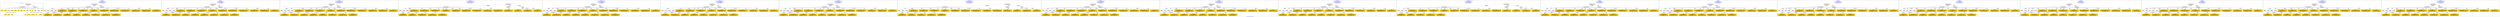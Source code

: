 digraph n0 {
fontcolor="blue"
remincross="true"
label="s23-s-national-portrait-gallery.json"
subgraph cluster_0 {
label="1-correct model"
n2[style="filled",color="white",fillcolor="lightgray",label="CulturalHeritageObject1"];
n3[shape="plaintext",style="filled",fillcolor="gold",label="Copyright"];
n4[shape="plaintext",style="filled",fillcolor="gold",label="DateOfWork"];
n5[style="filled",color="white",fillcolor="lightgray",label="Person1"];
n6[shape="plaintext",style="filled",fillcolor="gold",label="Description"];
n7[shape="plaintext",style="filled",fillcolor="gold",label="Dimension"];
n8[shape="plaintext",style="filled",fillcolor="gold",label="Medium"];
n9[shape="plaintext",style="filled",fillcolor="gold",label="CreditLine"];
n10[shape="plaintext",style="filled",fillcolor="gold",label="Owner"];
n11[style="filled",color="white",fillcolor="lightgray",label="Concept1"];
n12[shape="plaintext",style="filled",fillcolor="gold",label="Title"];
n13[shape="plaintext",style="filled",fillcolor="gold",label="Ref"];
n14[style="filled",color="white",fillcolor="lightgray",label="Person2"];
n15[style="filled",color="white",fillcolor="lightgray",label="Concept2"];
n16[shape="plaintext",style="filled",fillcolor="gold",label="birthDate"];
n17[shape="plaintext",style="filled",fillcolor="gold",label="deathDate"];
n18[shape="plaintext",style="filled",fillcolor="gold",label="Artist"];
n19[shape="plaintext",style="filled",fillcolor="gold",label="sitterBirthDate"];
n20[shape="plaintext",style="filled",fillcolor="gold",label="sitterDeathDate"];
n21[shape="plaintext",style="filled",fillcolor="gold",label="values"];
n22[style="filled",color="white",fillcolor="lightgray",label="EuropeanaAggregation1"];
n23[style="filled",color="white",fillcolor="lightgray",label="WebResource1"];
n24[shape="plaintext",style="filled",fillcolor="gold",label="Image"];
n25[shape="plaintext",style="filled",fillcolor="gold",label="values"];
n26[shape="plaintext",style="filled",fillcolor="gold",label="Classification"];
}
subgraph cluster_1 {
label="candidate 0\nlink coherence:1.0\nnode coherence:1.0\nconfidence:0.6908783005873236\nmapping score:0.6747372113068857\ncost:23.99987\n-precision:0.92-recall:0.92"
n28[style="filled",color="white",fillcolor="lightgray",label="CulturalHeritageObject1"];
n29[style="filled",color="white",fillcolor="lightgray",label="Person1"];
n30[style="filled",color="white",fillcolor="lightgray",label="Person2"];
n31[style="filled",color="white",fillcolor="lightgray",label="Concept1"];
n32[style="filled",color="white",fillcolor="lightgray",label="Concept2"];
n33[style="filled",color="white",fillcolor="lightgray",label="EuropeanaAggregation1"];
n34[style="filled",color="white",fillcolor="lightgray",label="WebResource1"];
n35[shape="plaintext",style="filled",fillcolor="gold",label="Medium\n[CulturalHeritageObject,medium,0.82]\n[Concept,prefLabel,0.132]\n[CulturalHeritageObject,description,0.042]\n[CulturalHeritageObject,extent,0.006]"];
n36[shape="plaintext",style="filled",fillcolor="gold",label="deathDate\n[Person,dateOfDeath,0.47]\n[Person,dateOfBirth,0.431]\n[CulturalHeritageObject,created,0.069]\n[CulturalHeritageObject,extent,0.031]"];
n37[shape="plaintext",style="filled",fillcolor="gold",label="Copyright\n[CulturalHeritageObject,rights,0.836]\n[CulturalHeritageObject,provenance,0.086]\n[Person,nameOfThePerson,0.063]\n[CulturalHeritageObject,description,0.015]"];
n38[shape="plaintext",style="filled",fillcolor="gold",label="Dimension\n[CulturalHeritageObject,extent,0.923]\n[CulturalHeritageObject,accessionNumber,0.034]\n[Person,nameOfThePerson,0.025]\n[Person,dateOfDeath,0.019]"];
n39[shape="plaintext",style="filled",fillcolor="gold",label="DateOfWork\n[CulturalHeritageObject,created,0.545]\n[Person,dateOfBirth,0.247]\n[Person,dateOfDeath,0.163]\n[CulturalHeritageObject,provenance,0.045]"];
n40[shape="plaintext",style="filled",fillcolor="gold",label="Image\n[WebResource,classLink,0.876]\n[Document,classLink,0.121]\n[CulturalHeritageObject,medium,0.002]\n[CulturalHeritageObject,description,0.001]"];
n41[shape="plaintext",style="filled",fillcolor="gold",label="Description\n[CulturalHeritageObject,description,0.769]\n[CulturalHeritageObject,provenance,0.112]\n[CulturalHeritageObject,title,0.072]\n[Person,nameOfThePerson,0.046]"];
n42[shape="plaintext",style="filled",fillcolor="gold",label="Artist\n[Person,nameOfThePerson,0.734]\n[Document,classLink,0.105]\n[CulturalHeritageObject,provenance,0.087]\n[CulturalHeritageObject,title,0.074]"];
n43[shape="plaintext",style="filled",fillcolor="gold",label="CreditLine\n[CulturalHeritageObject,rightsHolder,0.47]\n[CulturalHeritageObject,provenance,0.449]\n[CulturalHeritageObject,description,0.063]\n[CulturalHeritageObject,title,0.018]"];
n44[shape="plaintext",style="filled",fillcolor="gold",label="Ref\n[CulturalHeritageObject,accessionNumber,0.998]\n[CulturalHeritageObject,title,0.001]\n[CulturalHeritageObject,provenance,0.001]\n[Person,nameOfThePerson,0.0]"];
n45[shape="plaintext",style="filled",fillcolor="gold",label="sitterDeathDate\n[Person,dateOfDeath,0.468]\n[Person,dateOfBirth,0.446]\n[CulturalHeritageObject,created,0.044]\n[CulturalHeritageObject,extent,0.042]"];
n46[shape="plaintext",style="filled",fillcolor="gold",label="values\n[Concept,prefLabel,0.952]\n[CulturalHeritageObject,description,0.04]\n[CulturalHeritageObject,title,0.005]\n[CulturalHeritageObject,provenance,0.003]"];
n47[shape="plaintext",style="filled",fillcolor="gold",label="birthDate\n[Person,dateOfBirth,0.662]\n[Person,dateOfDeath,0.26]\n[CulturalHeritageObject,created,0.052]\n[CulturalHeritageObject,extent,0.027]"];
n48[shape="plaintext",style="filled",fillcolor="gold",label="sitterBirthDate\n[Person,dateOfBirth,0.649]\n[Person,dateOfDeath,0.291]\n[CulturalHeritageObject,extent,0.038]\n[CulturalHeritageObject,created,0.023]"];
n49[shape="plaintext",style="filled",fillcolor="gold",label="Title\n[Person,nameOfThePerson,0.407]\n[CulturalHeritageObject,title,0.397]\n[CulturalHeritageObject,provenance,0.099]\n[CulturalHeritageObject,description,0.097]"];
n50[shape="plaintext",style="filled",fillcolor="gold",label="Classification\n[Concept,prefLabel,0.622]\n[CulturalHeritageObject,description,0.186]\n[CulturalHeritageObject,created,0.1]\n[Person,nameOfThePerson,0.092]"];
n51[shape="plaintext",style="filled",fillcolor="gold",label="values\n[Person,nameOfThePerson,0.561]\n[CulturalHeritageObject,title,0.244]\n[CulturalHeritageObject,provenance,0.106]\n[Document,classLink,0.089]"];
n52[shape="plaintext",style="filled",fillcolor="gold",label="Owner\n[CulturalHeritageObject,rightsHolder,0.705]\n[CulturalHeritageObject,provenance,0.252]\n[CulturalHeritageObject,description,0.036]\n[CulturalHeritageObject,title,0.007]"];
}
subgraph cluster_2 {
label="candidate 1\nlink coherence:1.0\nnode coherence:1.0\nconfidence:0.6738632166997175\nmapping score:0.6690655166776837\ncost:23.99987\n-precision:0.79-recall:0.79"
n54[style="filled",color="white",fillcolor="lightgray",label="CulturalHeritageObject1"];
n55[style="filled",color="white",fillcolor="lightgray",label="Person1"];
n56[style="filled",color="white",fillcolor="lightgray",label="Person2"];
n57[style="filled",color="white",fillcolor="lightgray",label="Concept1"];
n58[style="filled",color="white",fillcolor="lightgray",label="Concept2"];
n59[style="filled",color="white",fillcolor="lightgray",label="EuropeanaAggregation1"];
n60[style="filled",color="white",fillcolor="lightgray",label="WebResource1"];
n61[shape="plaintext",style="filled",fillcolor="gold",label="Medium\n[CulturalHeritageObject,medium,0.82]\n[Concept,prefLabel,0.132]\n[CulturalHeritageObject,description,0.042]\n[CulturalHeritageObject,extent,0.006]"];
n62[shape="plaintext",style="filled",fillcolor="gold",label="deathDate\n[Person,dateOfDeath,0.47]\n[Person,dateOfBirth,0.431]\n[CulturalHeritageObject,created,0.069]\n[CulturalHeritageObject,extent,0.031]"];
n63[shape="plaintext",style="filled",fillcolor="gold",label="Copyright\n[CulturalHeritageObject,rights,0.836]\n[CulturalHeritageObject,provenance,0.086]\n[Person,nameOfThePerson,0.063]\n[CulturalHeritageObject,description,0.015]"];
n64[shape="plaintext",style="filled",fillcolor="gold",label="Dimension\n[CulturalHeritageObject,extent,0.923]\n[CulturalHeritageObject,accessionNumber,0.034]\n[Person,nameOfThePerson,0.025]\n[Person,dateOfDeath,0.019]"];
n65[shape="plaintext",style="filled",fillcolor="gold",label="DateOfWork\n[CulturalHeritageObject,created,0.545]\n[Person,dateOfBirth,0.247]\n[Person,dateOfDeath,0.163]\n[CulturalHeritageObject,provenance,0.045]"];
n66[shape="plaintext",style="filled",fillcolor="gold",label="Image\n[WebResource,classLink,0.876]\n[Document,classLink,0.121]\n[CulturalHeritageObject,medium,0.002]\n[CulturalHeritageObject,description,0.001]"];
n67[shape="plaintext",style="filled",fillcolor="gold",label="Description\n[CulturalHeritageObject,description,0.769]\n[CulturalHeritageObject,provenance,0.112]\n[CulturalHeritageObject,title,0.072]\n[Person,nameOfThePerson,0.046]"];
n68[shape="plaintext",style="filled",fillcolor="gold",label="Title\n[Person,nameOfThePerson,0.407]\n[CulturalHeritageObject,title,0.397]\n[CulturalHeritageObject,provenance,0.099]\n[CulturalHeritageObject,description,0.097]"];
n69[shape="plaintext",style="filled",fillcolor="gold",label="CreditLine\n[CulturalHeritageObject,rightsHolder,0.47]\n[CulturalHeritageObject,provenance,0.449]\n[CulturalHeritageObject,description,0.063]\n[CulturalHeritageObject,title,0.018]"];
n70[shape="plaintext",style="filled",fillcolor="gold",label="Ref\n[CulturalHeritageObject,accessionNumber,0.998]\n[CulturalHeritageObject,title,0.001]\n[CulturalHeritageObject,provenance,0.001]\n[Person,nameOfThePerson,0.0]"];
n71[shape="plaintext",style="filled",fillcolor="gold",label="sitterDeathDate\n[Person,dateOfDeath,0.468]\n[Person,dateOfBirth,0.446]\n[CulturalHeritageObject,created,0.044]\n[CulturalHeritageObject,extent,0.042]"];
n72[shape="plaintext",style="filled",fillcolor="gold",label="values\n[Concept,prefLabel,0.952]\n[CulturalHeritageObject,description,0.04]\n[CulturalHeritageObject,title,0.005]\n[CulturalHeritageObject,provenance,0.003]"];
n73[shape="plaintext",style="filled",fillcolor="gold",label="birthDate\n[Person,dateOfBirth,0.662]\n[Person,dateOfDeath,0.26]\n[CulturalHeritageObject,created,0.052]\n[CulturalHeritageObject,extent,0.027]"];
n74[shape="plaintext",style="filled",fillcolor="gold",label="sitterBirthDate\n[Person,dateOfBirth,0.649]\n[Person,dateOfDeath,0.291]\n[CulturalHeritageObject,extent,0.038]\n[CulturalHeritageObject,created,0.023]"];
n75[shape="plaintext",style="filled",fillcolor="gold",label="values\n[Person,nameOfThePerson,0.561]\n[CulturalHeritageObject,title,0.244]\n[CulturalHeritageObject,provenance,0.106]\n[Document,classLink,0.089]"];
n76[shape="plaintext",style="filled",fillcolor="gold",label="Classification\n[Concept,prefLabel,0.622]\n[CulturalHeritageObject,description,0.186]\n[CulturalHeritageObject,created,0.1]\n[Person,nameOfThePerson,0.092]"];
n77[shape="plaintext",style="filled",fillcolor="gold",label="Artist\n[Person,nameOfThePerson,0.734]\n[Document,classLink,0.105]\n[CulturalHeritageObject,provenance,0.087]\n[CulturalHeritageObject,title,0.074]"];
n78[shape="plaintext",style="filled",fillcolor="gold",label="Owner\n[CulturalHeritageObject,rightsHolder,0.705]\n[CulturalHeritageObject,provenance,0.252]\n[CulturalHeritageObject,description,0.036]\n[CulturalHeritageObject,title,0.007]"];
}
subgraph cluster_3 {
label="candidate 10\nlink coherence:0.9583333333333334\nnode coherence:1.0\nconfidence:0.6908783005873236\nmapping score:0.6747372113068857\ncost:123.009902\n-precision:0.92-recall:0.92"
n80[style="filled",color="white",fillcolor="lightgray",label="CulturalHeritageObject1"];
n81[style="filled",color="white",fillcolor="lightgray",label="Person1"];
n82[style="filled",color="white",fillcolor="lightgray",label="Person2"];
n83[style="filled",color="white",fillcolor="lightgray",label="Concept1"];
n84[style="filled",color="white",fillcolor="lightgray",label="Concept2"];
n85[style="filled",color="white",fillcolor="lightgray",label="EuropeanaAggregation1"];
n86[style="filled",color="white",fillcolor="lightgray",label="WebResource1"];
n87[shape="plaintext",style="filled",fillcolor="gold",label="Medium\n[CulturalHeritageObject,medium,0.82]\n[Concept,prefLabel,0.132]\n[CulturalHeritageObject,description,0.042]\n[CulturalHeritageObject,extent,0.006]"];
n88[shape="plaintext",style="filled",fillcolor="gold",label="deathDate\n[Person,dateOfDeath,0.47]\n[Person,dateOfBirth,0.431]\n[CulturalHeritageObject,created,0.069]\n[CulturalHeritageObject,extent,0.031]"];
n89[shape="plaintext",style="filled",fillcolor="gold",label="Copyright\n[CulturalHeritageObject,rights,0.836]\n[CulturalHeritageObject,provenance,0.086]\n[Person,nameOfThePerson,0.063]\n[CulturalHeritageObject,description,0.015]"];
n90[shape="plaintext",style="filled",fillcolor="gold",label="Dimension\n[CulturalHeritageObject,extent,0.923]\n[CulturalHeritageObject,accessionNumber,0.034]\n[Person,nameOfThePerson,0.025]\n[Person,dateOfDeath,0.019]"];
n91[shape="plaintext",style="filled",fillcolor="gold",label="DateOfWork\n[CulturalHeritageObject,created,0.545]\n[Person,dateOfBirth,0.247]\n[Person,dateOfDeath,0.163]\n[CulturalHeritageObject,provenance,0.045]"];
n92[shape="plaintext",style="filled",fillcolor="gold",label="Image\n[WebResource,classLink,0.876]\n[Document,classLink,0.121]\n[CulturalHeritageObject,medium,0.002]\n[CulturalHeritageObject,description,0.001]"];
n93[shape="plaintext",style="filled",fillcolor="gold",label="Description\n[CulturalHeritageObject,description,0.769]\n[CulturalHeritageObject,provenance,0.112]\n[CulturalHeritageObject,title,0.072]\n[Person,nameOfThePerson,0.046]"];
n94[shape="plaintext",style="filled",fillcolor="gold",label="Artist\n[Person,nameOfThePerson,0.734]\n[Document,classLink,0.105]\n[CulturalHeritageObject,provenance,0.087]\n[CulturalHeritageObject,title,0.074]"];
n95[shape="plaintext",style="filled",fillcolor="gold",label="CreditLine\n[CulturalHeritageObject,rightsHolder,0.47]\n[CulturalHeritageObject,provenance,0.449]\n[CulturalHeritageObject,description,0.063]\n[CulturalHeritageObject,title,0.018]"];
n96[shape="plaintext",style="filled",fillcolor="gold",label="Ref\n[CulturalHeritageObject,accessionNumber,0.998]\n[CulturalHeritageObject,title,0.001]\n[CulturalHeritageObject,provenance,0.001]\n[Person,nameOfThePerson,0.0]"];
n97[shape="plaintext",style="filled",fillcolor="gold",label="sitterDeathDate\n[Person,dateOfDeath,0.468]\n[Person,dateOfBirth,0.446]\n[CulturalHeritageObject,created,0.044]\n[CulturalHeritageObject,extent,0.042]"];
n98[shape="plaintext",style="filled",fillcolor="gold",label="values\n[Concept,prefLabel,0.952]\n[CulturalHeritageObject,description,0.04]\n[CulturalHeritageObject,title,0.005]\n[CulturalHeritageObject,provenance,0.003]"];
n99[shape="plaintext",style="filled",fillcolor="gold",label="birthDate\n[Person,dateOfBirth,0.662]\n[Person,dateOfDeath,0.26]\n[CulturalHeritageObject,created,0.052]\n[CulturalHeritageObject,extent,0.027]"];
n100[shape="plaintext",style="filled",fillcolor="gold",label="sitterBirthDate\n[Person,dateOfBirth,0.649]\n[Person,dateOfDeath,0.291]\n[CulturalHeritageObject,extent,0.038]\n[CulturalHeritageObject,created,0.023]"];
n101[shape="plaintext",style="filled",fillcolor="gold",label="Title\n[Person,nameOfThePerson,0.407]\n[CulturalHeritageObject,title,0.397]\n[CulturalHeritageObject,provenance,0.099]\n[CulturalHeritageObject,description,0.097]"];
n102[shape="plaintext",style="filled",fillcolor="gold",label="Classification\n[Concept,prefLabel,0.622]\n[CulturalHeritageObject,description,0.186]\n[CulturalHeritageObject,created,0.1]\n[Person,nameOfThePerson,0.092]"];
n103[shape="plaintext",style="filled",fillcolor="gold",label="values\n[Person,nameOfThePerson,0.561]\n[CulturalHeritageObject,title,0.244]\n[CulturalHeritageObject,provenance,0.106]\n[Document,classLink,0.089]"];
n104[shape="plaintext",style="filled",fillcolor="gold",label="Owner\n[CulturalHeritageObject,rightsHolder,0.705]\n[CulturalHeritageObject,provenance,0.252]\n[CulturalHeritageObject,description,0.036]\n[CulturalHeritageObject,title,0.007]"];
}
subgraph cluster_4 {
label="candidate 11\nlink coherence:0.9583333333333334\nnode coherence:1.0\nconfidence:0.6908783005873236\nmapping score:0.6747372113068857\ncost:123.009922\n-precision:0.88-recall:0.88"
n106[style="filled",color="white",fillcolor="lightgray",label="CulturalHeritageObject1"];
n107[style="filled",color="white",fillcolor="lightgray",label="Person2"];
n108[style="filled",color="white",fillcolor="lightgray",label="Concept1"];
n109[style="filled",color="white",fillcolor="lightgray",label="Concept2"];
n110[style="filled",color="white",fillcolor="lightgray",label="EuropeanaAggregation1"];
n111[style="filled",color="white",fillcolor="lightgray",label="WebResource1"];
n112[style="filled",color="white",fillcolor="lightgray",label="Person1"];
n113[shape="plaintext",style="filled",fillcolor="gold",label="Medium\n[CulturalHeritageObject,medium,0.82]\n[Concept,prefLabel,0.132]\n[CulturalHeritageObject,description,0.042]\n[CulturalHeritageObject,extent,0.006]"];
n114[shape="plaintext",style="filled",fillcolor="gold",label="deathDate\n[Person,dateOfDeath,0.47]\n[Person,dateOfBirth,0.431]\n[CulturalHeritageObject,created,0.069]\n[CulturalHeritageObject,extent,0.031]"];
n115[shape="plaintext",style="filled",fillcolor="gold",label="Copyright\n[CulturalHeritageObject,rights,0.836]\n[CulturalHeritageObject,provenance,0.086]\n[Person,nameOfThePerson,0.063]\n[CulturalHeritageObject,description,0.015]"];
n116[shape="plaintext",style="filled",fillcolor="gold",label="Dimension\n[CulturalHeritageObject,extent,0.923]\n[CulturalHeritageObject,accessionNumber,0.034]\n[Person,nameOfThePerson,0.025]\n[Person,dateOfDeath,0.019]"];
n117[shape="plaintext",style="filled",fillcolor="gold",label="DateOfWork\n[CulturalHeritageObject,created,0.545]\n[Person,dateOfBirth,0.247]\n[Person,dateOfDeath,0.163]\n[CulturalHeritageObject,provenance,0.045]"];
n118[shape="plaintext",style="filled",fillcolor="gold",label="Image\n[WebResource,classLink,0.876]\n[Document,classLink,0.121]\n[CulturalHeritageObject,medium,0.002]\n[CulturalHeritageObject,description,0.001]"];
n119[shape="plaintext",style="filled",fillcolor="gold",label="Description\n[CulturalHeritageObject,description,0.769]\n[CulturalHeritageObject,provenance,0.112]\n[CulturalHeritageObject,title,0.072]\n[Person,nameOfThePerson,0.046]"];
n120[shape="plaintext",style="filled",fillcolor="gold",label="Artist\n[Person,nameOfThePerson,0.734]\n[Document,classLink,0.105]\n[CulturalHeritageObject,provenance,0.087]\n[CulturalHeritageObject,title,0.074]"];
n121[shape="plaintext",style="filled",fillcolor="gold",label="CreditLine\n[CulturalHeritageObject,rightsHolder,0.47]\n[CulturalHeritageObject,provenance,0.449]\n[CulturalHeritageObject,description,0.063]\n[CulturalHeritageObject,title,0.018]"];
n122[shape="plaintext",style="filled",fillcolor="gold",label="Ref\n[CulturalHeritageObject,accessionNumber,0.998]\n[CulturalHeritageObject,title,0.001]\n[CulturalHeritageObject,provenance,0.001]\n[Person,nameOfThePerson,0.0]"];
n123[shape="plaintext",style="filled",fillcolor="gold",label="sitterDeathDate\n[Person,dateOfDeath,0.468]\n[Person,dateOfBirth,0.446]\n[CulturalHeritageObject,created,0.044]\n[CulturalHeritageObject,extent,0.042]"];
n124[shape="plaintext",style="filled",fillcolor="gold",label="values\n[Concept,prefLabel,0.952]\n[CulturalHeritageObject,description,0.04]\n[CulturalHeritageObject,title,0.005]\n[CulturalHeritageObject,provenance,0.003]"];
n125[shape="plaintext",style="filled",fillcolor="gold",label="birthDate\n[Person,dateOfBirth,0.662]\n[Person,dateOfDeath,0.26]\n[CulturalHeritageObject,created,0.052]\n[CulturalHeritageObject,extent,0.027]"];
n126[shape="plaintext",style="filled",fillcolor="gold",label="sitterBirthDate\n[Person,dateOfBirth,0.649]\n[Person,dateOfDeath,0.291]\n[CulturalHeritageObject,extent,0.038]\n[CulturalHeritageObject,created,0.023]"];
n127[shape="plaintext",style="filled",fillcolor="gold",label="Title\n[Person,nameOfThePerson,0.407]\n[CulturalHeritageObject,title,0.397]\n[CulturalHeritageObject,provenance,0.099]\n[CulturalHeritageObject,description,0.097]"];
n128[shape="plaintext",style="filled",fillcolor="gold",label="Classification\n[Concept,prefLabel,0.622]\n[CulturalHeritageObject,description,0.186]\n[CulturalHeritageObject,created,0.1]\n[Person,nameOfThePerson,0.092]"];
n129[shape="plaintext",style="filled",fillcolor="gold",label="values\n[Person,nameOfThePerson,0.561]\n[CulturalHeritageObject,title,0.244]\n[CulturalHeritageObject,provenance,0.106]\n[Document,classLink,0.089]"];
n130[shape="plaintext",style="filled",fillcolor="gold",label="Owner\n[CulturalHeritageObject,rightsHolder,0.705]\n[CulturalHeritageObject,provenance,0.252]\n[CulturalHeritageObject,description,0.036]\n[CulturalHeritageObject,title,0.007]"];
}
subgraph cluster_5 {
label="candidate 12\nlink coherence:0.9583333333333334\nnode coherence:1.0\nconfidence:0.6738632166997175\nmapping score:0.6690655166776837\ncost:23.99987\n-precision:0.83-recall:0.83"
n132[style="filled",color="white",fillcolor="lightgray",label="CulturalHeritageObject1"];
n133[style="filled",color="white",fillcolor="lightgray",label="Person1"];
n134[style="filled",color="white",fillcolor="lightgray",label="Person2"];
n135[style="filled",color="white",fillcolor="lightgray",label="Concept1"];
n136[style="filled",color="white",fillcolor="lightgray",label="Concept2"];
n137[style="filled",color="white",fillcolor="lightgray",label="EuropeanaAggregation1"];
n138[style="filled",color="white",fillcolor="lightgray",label="WebResource1"];
n139[shape="plaintext",style="filled",fillcolor="gold",label="Medium\n[CulturalHeritageObject,medium,0.82]\n[Concept,prefLabel,0.132]\n[CulturalHeritageObject,description,0.042]\n[CulturalHeritageObject,extent,0.006]"];
n140[shape="plaintext",style="filled",fillcolor="gold",label="deathDate\n[Person,dateOfDeath,0.47]\n[Person,dateOfBirth,0.431]\n[CulturalHeritageObject,created,0.069]\n[CulturalHeritageObject,extent,0.031]"];
n141[shape="plaintext",style="filled",fillcolor="gold",label="Copyright\n[CulturalHeritageObject,rights,0.836]\n[CulturalHeritageObject,provenance,0.086]\n[Person,nameOfThePerson,0.063]\n[CulturalHeritageObject,description,0.015]"];
n142[shape="plaintext",style="filled",fillcolor="gold",label="Dimension\n[CulturalHeritageObject,extent,0.923]\n[CulturalHeritageObject,accessionNumber,0.034]\n[Person,nameOfThePerson,0.025]\n[Person,dateOfDeath,0.019]"];
n143[shape="plaintext",style="filled",fillcolor="gold",label="DateOfWork\n[CulturalHeritageObject,created,0.545]\n[Person,dateOfBirth,0.247]\n[Person,dateOfDeath,0.163]\n[CulturalHeritageObject,provenance,0.045]"];
n144[shape="plaintext",style="filled",fillcolor="gold",label="Image\n[WebResource,classLink,0.876]\n[Document,classLink,0.121]\n[CulturalHeritageObject,medium,0.002]\n[CulturalHeritageObject,description,0.001]"];
n145[shape="plaintext",style="filled",fillcolor="gold",label="Description\n[CulturalHeritageObject,description,0.769]\n[CulturalHeritageObject,provenance,0.112]\n[CulturalHeritageObject,title,0.072]\n[Person,nameOfThePerson,0.046]"];
n146[shape="plaintext",style="filled",fillcolor="gold",label="Title\n[Person,nameOfThePerson,0.407]\n[CulturalHeritageObject,title,0.397]\n[CulturalHeritageObject,provenance,0.099]\n[CulturalHeritageObject,description,0.097]"];
n147[shape="plaintext",style="filled",fillcolor="gold",label="CreditLine\n[CulturalHeritageObject,rightsHolder,0.47]\n[CulturalHeritageObject,provenance,0.449]\n[CulturalHeritageObject,description,0.063]\n[CulturalHeritageObject,title,0.018]"];
n148[shape="plaintext",style="filled",fillcolor="gold",label="Ref\n[CulturalHeritageObject,accessionNumber,0.998]\n[CulturalHeritageObject,title,0.001]\n[CulturalHeritageObject,provenance,0.001]\n[Person,nameOfThePerson,0.0]"];
n149[shape="plaintext",style="filled",fillcolor="gold",label="sitterDeathDate\n[Person,dateOfDeath,0.468]\n[Person,dateOfBirth,0.446]\n[CulturalHeritageObject,created,0.044]\n[CulturalHeritageObject,extent,0.042]"];
n150[shape="plaintext",style="filled",fillcolor="gold",label="values\n[Concept,prefLabel,0.952]\n[CulturalHeritageObject,description,0.04]\n[CulturalHeritageObject,title,0.005]\n[CulturalHeritageObject,provenance,0.003]"];
n151[shape="plaintext",style="filled",fillcolor="gold",label="birthDate\n[Person,dateOfBirth,0.662]\n[Person,dateOfDeath,0.26]\n[CulturalHeritageObject,created,0.052]\n[CulturalHeritageObject,extent,0.027]"];
n152[shape="plaintext",style="filled",fillcolor="gold",label="sitterBirthDate\n[Person,dateOfBirth,0.649]\n[Person,dateOfDeath,0.291]\n[CulturalHeritageObject,extent,0.038]\n[CulturalHeritageObject,created,0.023]"];
n153[shape="plaintext",style="filled",fillcolor="gold",label="values\n[Person,nameOfThePerson,0.561]\n[CulturalHeritageObject,title,0.244]\n[CulturalHeritageObject,provenance,0.106]\n[Document,classLink,0.089]"];
n154[shape="plaintext",style="filled",fillcolor="gold",label="Classification\n[Concept,prefLabel,0.622]\n[CulturalHeritageObject,description,0.186]\n[CulturalHeritageObject,created,0.1]\n[Person,nameOfThePerson,0.092]"];
n155[shape="plaintext",style="filled",fillcolor="gold",label="Artist\n[Person,nameOfThePerson,0.734]\n[Document,classLink,0.105]\n[CulturalHeritageObject,provenance,0.087]\n[CulturalHeritageObject,title,0.074]"];
n156[shape="plaintext",style="filled",fillcolor="gold",label="Owner\n[CulturalHeritageObject,rightsHolder,0.705]\n[CulturalHeritageObject,provenance,0.252]\n[CulturalHeritageObject,description,0.036]\n[CulturalHeritageObject,title,0.007]"];
}
subgraph cluster_6 {
label="candidate 13\nlink coherence:0.9583333333333334\nnode coherence:1.0\nconfidence:0.6738632166997175\nmapping score:0.6690655166776837\ncost:23.99988\n-precision:0.83-recall:0.83"
n158[style="filled",color="white",fillcolor="lightgray",label="CulturalHeritageObject1"];
n159[style="filled",color="white",fillcolor="lightgray",label="Person1"];
n160[style="filled",color="white",fillcolor="lightgray",label="Person2"];
n161[style="filled",color="white",fillcolor="lightgray",label="Concept1"];
n162[style="filled",color="white",fillcolor="lightgray",label="Concept2"];
n163[style="filled",color="white",fillcolor="lightgray",label="EuropeanaAggregation1"];
n164[style="filled",color="white",fillcolor="lightgray",label="WebResource1"];
n165[shape="plaintext",style="filled",fillcolor="gold",label="Medium\n[CulturalHeritageObject,medium,0.82]\n[Concept,prefLabel,0.132]\n[CulturalHeritageObject,description,0.042]\n[CulturalHeritageObject,extent,0.006]"];
n166[shape="plaintext",style="filled",fillcolor="gold",label="deathDate\n[Person,dateOfDeath,0.47]\n[Person,dateOfBirth,0.431]\n[CulturalHeritageObject,created,0.069]\n[CulturalHeritageObject,extent,0.031]"];
n167[shape="plaintext",style="filled",fillcolor="gold",label="Copyright\n[CulturalHeritageObject,rights,0.836]\n[CulturalHeritageObject,provenance,0.086]\n[Person,nameOfThePerson,0.063]\n[CulturalHeritageObject,description,0.015]"];
n168[shape="plaintext",style="filled",fillcolor="gold",label="Dimension\n[CulturalHeritageObject,extent,0.923]\n[CulturalHeritageObject,accessionNumber,0.034]\n[Person,nameOfThePerson,0.025]\n[Person,dateOfDeath,0.019]"];
n169[shape="plaintext",style="filled",fillcolor="gold",label="DateOfWork\n[CulturalHeritageObject,created,0.545]\n[Person,dateOfBirth,0.247]\n[Person,dateOfDeath,0.163]\n[CulturalHeritageObject,provenance,0.045]"];
n170[shape="plaintext",style="filled",fillcolor="gold",label="Image\n[WebResource,classLink,0.876]\n[Document,classLink,0.121]\n[CulturalHeritageObject,medium,0.002]\n[CulturalHeritageObject,description,0.001]"];
n171[shape="plaintext",style="filled",fillcolor="gold",label="Description\n[CulturalHeritageObject,description,0.769]\n[CulturalHeritageObject,provenance,0.112]\n[CulturalHeritageObject,title,0.072]\n[Person,nameOfThePerson,0.046]"];
n172[shape="plaintext",style="filled",fillcolor="gold",label="Title\n[Person,nameOfThePerson,0.407]\n[CulturalHeritageObject,title,0.397]\n[CulturalHeritageObject,provenance,0.099]\n[CulturalHeritageObject,description,0.097]"];
n173[shape="plaintext",style="filled",fillcolor="gold",label="CreditLine\n[CulturalHeritageObject,rightsHolder,0.47]\n[CulturalHeritageObject,provenance,0.449]\n[CulturalHeritageObject,description,0.063]\n[CulturalHeritageObject,title,0.018]"];
n174[shape="plaintext",style="filled",fillcolor="gold",label="Ref\n[CulturalHeritageObject,accessionNumber,0.998]\n[CulturalHeritageObject,title,0.001]\n[CulturalHeritageObject,provenance,0.001]\n[Person,nameOfThePerson,0.0]"];
n175[shape="plaintext",style="filled",fillcolor="gold",label="sitterDeathDate\n[Person,dateOfDeath,0.468]\n[Person,dateOfBirth,0.446]\n[CulturalHeritageObject,created,0.044]\n[CulturalHeritageObject,extent,0.042]"];
n176[shape="plaintext",style="filled",fillcolor="gold",label="values\n[Concept,prefLabel,0.952]\n[CulturalHeritageObject,description,0.04]\n[CulturalHeritageObject,title,0.005]\n[CulturalHeritageObject,provenance,0.003]"];
n177[shape="plaintext",style="filled",fillcolor="gold",label="birthDate\n[Person,dateOfBirth,0.662]\n[Person,dateOfDeath,0.26]\n[CulturalHeritageObject,created,0.052]\n[CulturalHeritageObject,extent,0.027]"];
n178[shape="plaintext",style="filled",fillcolor="gold",label="sitterBirthDate\n[Person,dateOfBirth,0.649]\n[Person,dateOfDeath,0.291]\n[CulturalHeritageObject,extent,0.038]\n[CulturalHeritageObject,created,0.023]"];
n179[shape="plaintext",style="filled",fillcolor="gold",label="values\n[Person,nameOfThePerson,0.561]\n[CulturalHeritageObject,title,0.244]\n[CulturalHeritageObject,provenance,0.106]\n[Document,classLink,0.089]"];
n180[shape="plaintext",style="filled",fillcolor="gold",label="Classification\n[Concept,prefLabel,0.622]\n[CulturalHeritageObject,description,0.186]\n[CulturalHeritageObject,created,0.1]\n[Person,nameOfThePerson,0.092]"];
n181[shape="plaintext",style="filled",fillcolor="gold",label="Artist\n[Person,nameOfThePerson,0.734]\n[Document,classLink,0.105]\n[CulturalHeritageObject,provenance,0.087]\n[CulturalHeritageObject,title,0.074]"];
n182[shape="plaintext",style="filled",fillcolor="gold",label="Owner\n[CulturalHeritageObject,rightsHolder,0.705]\n[CulturalHeritageObject,provenance,0.252]\n[CulturalHeritageObject,description,0.036]\n[CulturalHeritageObject,title,0.007]"];
}
subgraph cluster_7 {
label="candidate 14\nlink coherence:0.9583333333333334\nnode coherence:1.0\nconfidence:0.6738632166997175\nmapping score:0.6690655166776837\ncost:123.009902\n-precision:0.79-recall:0.79"
n184[style="filled",color="white",fillcolor="lightgray",label="CulturalHeritageObject1"];
n185[style="filled",color="white",fillcolor="lightgray",label="Person1"];
n186[style="filled",color="white",fillcolor="lightgray",label="Person2"];
n187[style="filled",color="white",fillcolor="lightgray",label="Concept1"];
n188[style="filled",color="white",fillcolor="lightgray",label="Concept2"];
n189[style="filled",color="white",fillcolor="lightgray",label="EuropeanaAggregation1"];
n190[style="filled",color="white",fillcolor="lightgray",label="WebResource1"];
n191[shape="plaintext",style="filled",fillcolor="gold",label="Medium\n[CulturalHeritageObject,medium,0.82]\n[Concept,prefLabel,0.132]\n[CulturalHeritageObject,description,0.042]\n[CulturalHeritageObject,extent,0.006]"];
n192[shape="plaintext",style="filled",fillcolor="gold",label="deathDate\n[Person,dateOfDeath,0.47]\n[Person,dateOfBirth,0.431]\n[CulturalHeritageObject,created,0.069]\n[CulturalHeritageObject,extent,0.031]"];
n193[shape="plaintext",style="filled",fillcolor="gold",label="Copyright\n[CulturalHeritageObject,rights,0.836]\n[CulturalHeritageObject,provenance,0.086]\n[Person,nameOfThePerson,0.063]\n[CulturalHeritageObject,description,0.015]"];
n194[shape="plaintext",style="filled",fillcolor="gold",label="Dimension\n[CulturalHeritageObject,extent,0.923]\n[CulturalHeritageObject,accessionNumber,0.034]\n[Person,nameOfThePerson,0.025]\n[Person,dateOfDeath,0.019]"];
n195[shape="plaintext",style="filled",fillcolor="gold",label="DateOfWork\n[CulturalHeritageObject,created,0.545]\n[Person,dateOfBirth,0.247]\n[Person,dateOfDeath,0.163]\n[CulturalHeritageObject,provenance,0.045]"];
n196[shape="plaintext",style="filled",fillcolor="gold",label="Image\n[WebResource,classLink,0.876]\n[Document,classLink,0.121]\n[CulturalHeritageObject,medium,0.002]\n[CulturalHeritageObject,description,0.001]"];
n197[shape="plaintext",style="filled",fillcolor="gold",label="Description\n[CulturalHeritageObject,description,0.769]\n[CulturalHeritageObject,provenance,0.112]\n[CulturalHeritageObject,title,0.072]\n[Person,nameOfThePerson,0.046]"];
n198[shape="plaintext",style="filled",fillcolor="gold",label="Title\n[Person,nameOfThePerson,0.407]\n[CulturalHeritageObject,title,0.397]\n[CulturalHeritageObject,provenance,0.099]\n[CulturalHeritageObject,description,0.097]"];
n199[shape="plaintext",style="filled",fillcolor="gold",label="CreditLine\n[CulturalHeritageObject,rightsHolder,0.47]\n[CulturalHeritageObject,provenance,0.449]\n[CulturalHeritageObject,description,0.063]\n[CulturalHeritageObject,title,0.018]"];
n200[shape="plaintext",style="filled",fillcolor="gold",label="Ref\n[CulturalHeritageObject,accessionNumber,0.998]\n[CulturalHeritageObject,title,0.001]\n[CulturalHeritageObject,provenance,0.001]\n[Person,nameOfThePerson,0.0]"];
n201[shape="plaintext",style="filled",fillcolor="gold",label="sitterDeathDate\n[Person,dateOfDeath,0.468]\n[Person,dateOfBirth,0.446]\n[CulturalHeritageObject,created,0.044]\n[CulturalHeritageObject,extent,0.042]"];
n202[shape="plaintext",style="filled",fillcolor="gold",label="values\n[Concept,prefLabel,0.952]\n[CulturalHeritageObject,description,0.04]\n[CulturalHeritageObject,title,0.005]\n[CulturalHeritageObject,provenance,0.003]"];
n203[shape="plaintext",style="filled",fillcolor="gold",label="birthDate\n[Person,dateOfBirth,0.662]\n[Person,dateOfDeath,0.26]\n[CulturalHeritageObject,created,0.052]\n[CulturalHeritageObject,extent,0.027]"];
n204[shape="plaintext",style="filled",fillcolor="gold",label="sitterBirthDate\n[Person,dateOfBirth,0.649]\n[Person,dateOfDeath,0.291]\n[CulturalHeritageObject,extent,0.038]\n[CulturalHeritageObject,created,0.023]"];
n205[shape="plaintext",style="filled",fillcolor="gold",label="values\n[Person,nameOfThePerson,0.561]\n[CulturalHeritageObject,title,0.244]\n[CulturalHeritageObject,provenance,0.106]\n[Document,classLink,0.089]"];
n206[shape="plaintext",style="filled",fillcolor="gold",label="Classification\n[Concept,prefLabel,0.622]\n[CulturalHeritageObject,description,0.186]\n[CulturalHeritageObject,created,0.1]\n[Person,nameOfThePerson,0.092]"];
n207[shape="plaintext",style="filled",fillcolor="gold",label="Artist\n[Person,nameOfThePerson,0.734]\n[Document,classLink,0.105]\n[CulturalHeritageObject,provenance,0.087]\n[CulturalHeritageObject,title,0.074]"];
n208[shape="plaintext",style="filled",fillcolor="gold",label="Owner\n[CulturalHeritageObject,rightsHolder,0.705]\n[CulturalHeritageObject,provenance,0.252]\n[CulturalHeritageObject,description,0.036]\n[CulturalHeritageObject,title,0.007]"];
}
subgraph cluster_8 {
label="candidate 15\nlink coherence:0.9583333333333334\nnode coherence:1.0\nconfidence:0.6738632166997175\nmapping score:0.6690655166776837\ncost:123.009922\n-precision:0.75-recall:0.75"
n210[style="filled",color="white",fillcolor="lightgray",label="CulturalHeritageObject1"];
n211[style="filled",color="white",fillcolor="lightgray",label="Person2"];
n212[style="filled",color="white",fillcolor="lightgray",label="Concept1"];
n213[style="filled",color="white",fillcolor="lightgray",label="Concept2"];
n214[style="filled",color="white",fillcolor="lightgray",label="EuropeanaAggregation1"];
n215[style="filled",color="white",fillcolor="lightgray",label="WebResource1"];
n216[style="filled",color="white",fillcolor="lightgray",label="Person1"];
n217[shape="plaintext",style="filled",fillcolor="gold",label="Medium\n[CulturalHeritageObject,medium,0.82]\n[Concept,prefLabel,0.132]\n[CulturalHeritageObject,description,0.042]\n[CulturalHeritageObject,extent,0.006]"];
n218[shape="plaintext",style="filled",fillcolor="gold",label="deathDate\n[Person,dateOfDeath,0.47]\n[Person,dateOfBirth,0.431]\n[CulturalHeritageObject,created,0.069]\n[CulturalHeritageObject,extent,0.031]"];
n219[shape="plaintext",style="filled",fillcolor="gold",label="Copyright\n[CulturalHeritageObject,rights,0.836]\n[CulturalHeritageObject,provenance,0.086]\n[Person,nameOfThePerson,0.063]\n[CulturalHeritageObject,description,0.015]"];
n220[shape="plaintext",style="filled",fillcolor="gold",label="Dimension\n[CulturalHeritageObject,extent,0.923]\n[CulturalHeritageObject,accessionNumber,0.034]\n[Person,nameOfThePerson,0.025]\n[Person,dateOfDeath,0.019]"];
n221[shape="plaintext",style="filled",fillcolor="gold",label="DateOfWork\n[CulturalHeritageObject,created,0.545]\n[Person,dateOfBirth,0.247]\n[Person,dateOfDeath,0.163]\n[CulturalHeritageObject,provenance,0.045]"];
n222[shape="plaintext",style="filled",fillcolor="gold",label="Image\n[WebResource,classLink,0.876]\n[Document,classLink,0.121]\n[CulturalHeritageObject,medium,0.002]\n[CulturalHeritageObject,description,0.001]"];
n223[shape="plaintext",style="filled",fillcolor="gold",label="Description\n[CulturalHeritageObject,description,0.769]\n[CulturalHeritageObject,provenance,0.112]\n[CulturalHeritageObject,title,0.072]\n[Person,nameOfThePerson,0.046]"];
n224[shape="plaintext",style="filled",fillcolor="gold",label="Title\n[Person,nameOfThePerson,0.407]\n[CulturalHeritageObject,title,0.397]\n[CulturalHeritageObject,provenance,0.099]\n[CulturalHeritageObject,description,0.097]"];
n225[shape="plaintext",style="filled",fillcolor="gold",label="CreditLine\n[CulturalHeritageObject,rightsHolder,0.47]\n[CulturalHeritageObject,provenance,0.449]\n[CulturalHeritageObject,description,0.063]\n[CulturalHeritageObject,title,0.018]"];
n226[shape="plaintext",style="filled",fillcolor="gold",label="Ref\n[CulturalHeritageObject,accessionNumber,0.998]\n[CulturalHeritageObject,title,0.001]\n[CulturalHeritageObject,provenance,0.001]\n[Person,nameOfThePerson,0.0]"];
n227[shape="plaintext",style="filled",fillcolor="gold",label="sitterDeathDate\n[Person,dateOfDeath,0.468]\n[Person,dateOfBirth,0.446]\n[CulturalHeritageObject,created,0.044]\n[CulturalHeritageObject,extent,0.042]"];
n228[shape="plaintext",style="filled",fillcolor="gold",label="values\n[Concept,prefLabel,0.952]\n[CulturalHeritageObject,description,0.04]\n[CulturalHeritageObject,title,0.005]\n[CulturalHeritageObject,provenance,0.003]"];
n229[shape="plaintext",style="filled",fillcolor="gold",label="birthDate\n[Person,dateOfBirth,0.662]\n[Person,dateOfDeath,0.26]\n[CulturalHeritageObject,created,0.052]\n[CulturalHeritageObject,extent,0.027]"];
n230[shape="plaintext",style="filled",fillcolor="gold",label="sitterBirthDate\n[Person,dateOfBirth,0.649]\n[Person,dateOfDeath,0.291]\n[CulturalHeritageObject,extent,0.038]\n[CulturalHeritageObject,created,0.023]"];
n231[shape="plaintext",style="filled",fillcolor="gold",label="values\n[Person,nameOfThePerson,0.561]\n[CulturalHeritageObject,title,0.244]\n[CulturalHeritageObject,provenance,0.106]\n[Document,classLink,0.089]"];
n232[shape="plaintext",style="filled",fillcolor="gold",label="Classification\n[Concept,prefLabel,0.622]\n[CulturalHeritageObject,description,0.186]\n[CulturalHeritageObject,created,0.1]\n[Person,nameOfThePerson,0.092]"];
n233[shape="plaintext",style="filled",fillcolor="gold",label="Artist\n[Person,nameOfThePerson,0.734]\n[Document,classLink,0.105]\n[CulturalHeritageObject,provenance,0.087]\n[CulturalHeritageObject,title,0.074]"];
n234[shape="plaintext",style="filled",fillcolor="gold",label="Owner\n[CulturalHeritageObject,rightsHolder,0.705]\n[CulturalHeritageObject,provenance,0.252]\n[CulturalHeritageObject,description,0.036]\n[CulturalHeritageObject,title,0.007]"];
}
subgraph cluster_9 {
label="candidate 16\nlink coherence:0.9583333333333334\nnode coherence:1.0\nconfidence:0.669784042001887\nmapping score:0.6677057917784067\ncost:23.99987\n-precision:0.88-recall:0.88"
n236[style="filled",color="white",fillcolor="lightgray",label="CulturalHeritageObject1"];
n237[style="filled",color="white",fillcolor="lightgray",label="Person1"];
n238[style="filled",color="white",fillcolor="lightgray",label="Person2"];
n239[style="filled",color="white",fillcolor="lightgray",label="Concept1"];
n240[style="filled",color="white",fillcolor="lightgray",label="Concept2"];
n241[style="filled",color="white",fillcolor="lightgray",label="EuropeanaAggregation1"];
n242[style="filled",color="white",fillcolor="lightgray",label="WebResource1"];
n243[shape="plaintext",style="filled",fillcolor="gold",label="Medium\n[CulturalHeritageObject,medium,0.82]\n[Concept,prefLabel,0.132]\n[CulturalHeritageObject,description,0.042]\n[CulturalHeritageObject,extent,0.006]"];
n244[shape="plaintext",style="filled",fillcolor="gold",label="deathDate\n[Person,dateOfDeath,0.47]\n[Person,dateOfBirth,0.431]\n[CulturalHeritageObject,created,0.069]\n[CulturalHeritageObject,extent,0.031]"];
n245[shape="plaintext",style="filled",fillcolor="gold",label="Copyright\n[CulturalHeritageObject,rights,0.836]\n[CulturalHeritageObject,provenance,0.086]\n[Person,nameOfThePerson,0.063]\n[CulturalHeritageObject,description,0.015]"];
n246[shape="plaintext",style="filled",fillcolor="gold",label="Dimension\n[CulturalHeritageObject,extent,0.923]\n[CulturalHeritageObject,accessionNumber,0.034]\n[Person,nameOfThePerson,0.025]\n[Person,dateOfDeath,0.019]"];
n247[shape="plaintext",style="filled",fillcolor="gold",label="DateOfWork\n[CulturalHeritageObject,created,0.545]\n[Person,dateOfBirth,0.247]\n[Person,dateOfDeath,0.163]\n[CulturalHeritageObject,provenance,0.045]"];
n248[shape="plaintext",style="filled",fillcolor="gold",label="Image\n[WebResource,classLink,0.876]\n[Document,classLink,0.121]\n[CulturalHeritageObject,medium,0.002]\n[CulturalHeritageObject,description,0.001]"];
n249[shape="plaintext",style="filled",fillcolor="gold",label="Description\n[CulturalHeritageObject,description,0.769]\n[CulturalHeritageObject,provenance,0.112]\n[CulturalHeritageObject,title,0.072]\n[Person,nameOfThePerson,0.046]"];
n250[shape="plaintext",style="filled",fillcolor="gold",label="Artist\n[Person,nameOfThePerson,0.734]\n[Document,classLink,0.105]\n[CulturalHeritageObject,provenance,0.087]\n[CulturalHeritageObject,title,0.074]"];
n251[shape="plaintext",style="filled",fillcolor="gold",label="CreditLine\n[CulturalHeritageObject,rightsHolder,0.47]\n[CulturalHeritageObject,provenance,0.449]\n[CulturalHeritageObject,description,0.063]\n[CulturalHeritageObject,title,0.018]"];
n252[shape="plaintext",style="filled",fillcolor="gold",label="Ref\n[CulturalHeritageObject,accessionNumber,0.998]\n[CulturalHeritageObject,title,0.001]\n[CulturalHeritageObject,provenance,0.001]\n[Person,nameOfThePerson,0.0]"];
n253[shape="plaintext",style="filled",fillcolor="gold",label="sitterBirthDate\n[Person,dateOfBirth,0.649]\n[Person,dateOfDeath,0.291]\n[CulturalHeritageObject,extent,0.038]\n[CulturalHeritageObject,created,0.023]"];
n254[shape="plaintext",style="filled",fillcolor="gold",label="values\n[Concept,prefLabel,0.952]\n[CulturalHeritageObject,description,0.04]\n[CulturalHeritageObject,title,0.005]\n[CulturalHeritageObject,provenance,0.003]"];
n255[shape="plaintext",style="filled",fillcolor="gold",label="birthDate\n[Person,dateOfBirth,0.662]\n[Person,dateOfDeath,0.26]\n[CulturalHeritageObject,created,0.052]\n[CulturalHeritageObject,extent,0.027]"];
n256[shape="plaintext",style="filled",fillcolor="gold",label="sitterDeathDate\n[Person,dateOfDeath,0.468]\n[Person,dateOfBirth,0.446]\n[CulturalHeritageObject,created,0.044]\n[CulturalHeritageObject,extent,0.042]"];
n257[shape="plaintext",style="filled",fillcolor="gold",label="Title\n[Person,nameOfThePerson,0.407]\n[CulturalHeritageObject,title,0.397]\n[CulturalHeritageObject,provenance,0.099]\n[CulturalHeritageObject,description,0.097]"];
n258[shape="plaintext",style="filled",fillcolor="gold",label="Classification\n[Concept,prefLabel,0.622]\n[CulturalHeritageObject,description,0.186]\n[CulturalHeritageObject,created,0.1]\n[Person,nameOfThePerson,0.092]"];
n259[shape="plaintext",style="filled",fillcolor="gold",label="values\n[Person,nameOfThePerson,0.561]\n[CulturalHeritageObject,title,0.244]\n[CulturalHeritageObject,provenance,0.106]\n[Document,classLink,0.089]"];
n260[shape="plaintext",style="filled",fillcolor="gold",label="Owner\n[CulturalHeritageObject,rightsHolder,0.705]\n[CulturalHeritageObject,provenance,0.252]\n[CulturalHeritageObject,description,0.036]\n[CulturalHeritageObject,title,0.007]"];
}
subgraph cluster_10 {
label="candidate 17\nlink coherence:0.9583333333333334\nnode coherence:1.0\nconfidence:0.669784042001887\nmapping score:0.6677057917784067\ncost:23.99988\n-precision:0.88-recall:0.88"
n262[style="filled",color="white",fillcolor="lightgray",label="CulturalHeritageObject1"];
n263[style="filled",color="white",fillcolor="lightgray",label="Person1"];
n264[style="filled",color="white",fillcolor="lightgray",label="Person2"];
n265[style="filled",color="white",fillcolor="lightgray",label="Concept1"];
n266[style="filled",color="white",fillcolor="lightgray",label="Concept2"];
n267[style="filled",color="white",fillcolor="lightgray",label="EuropeanaAggregation1"];
n268[style="filled",color="white",fillcolor="lightgray",label="WebResource1"];
n269[shape="plaintext",style="filled",fillcolor="gold",label="Medium\n[CulturalHeritageObject,medium,0.82]\n[Concept,prefLabel,0.132]\n[CulturalHeritageObject,description,0.042]\n[CulturalHeritageObject,extent,0.006]"];
n270[shape="plaintext",style="filled",fillcolor="gold",label="deathDate\n[Person,dateOfDeath,0.47]\n[Person,dateOfBirth,0.431]\n[CulturalHeritageObject,created,0.069]\n[CulturalHeritageObject,extent,0.031]"];
n271[shape="plaintext",style="filled",fillcolor="gold",label="Copyright\n[CulturalHeritageObject,rights,0.836]\n[CulturalHeritageObject,provenance,0.086]\n[Person,nameOfThePerson,0.063]\n[CulturalHeritageObject,description,0.015]"];
n272[shape="plaintext",style="filled",fillcolor="gold",label="Dimension\n[CulturalHeritageObject,extent,0.923]\n[CulturalHeritageObject,accessionNumber,0.034]\n[Person,nameOfThePerson,0.025]\n[Person,dateOfDeath,0.019]"];
n273[shape="plaintext",style="filled",fillcolor="gold",label="DateOfWork\n[CulturalHeritageObject,created,0.545]\n[Person,dateOfBirth,0.247]\n[Person,dateOfDeath,0.163]\n[CulturalHeritageObject,provenance,0.045]"];
n274[shape="plaintext",style="filled",fillcolor="gold",label="Image\n[WebResource,classLink,0.876]\n[Document,classLink,0.121]\n[CulturalHeritageObject,medium,0.002]\n[CulturalHeritageObject,description,0.001]"];
n275[shape="plaintext",style="filled",fillcolor="gold",label="Description\n[CulturalHeritageObject,description,0.769]\n[CulturalHeritageObject,provenance,0.112]\n[CulturalHeritageObject,title,0.072]\n[Person,nameOfThePerson,0.046]"];
n276[shape="plaintext",style="filled",fillcolor="gold",label="Artist\n[Person,nameOfThePerson,0.734]\n[Document,classLink,0.105]\n[CulturalHeritageObject,provenance,0.087]\n[CulturalHeritageObject,title,0.074]"];
n277[shape="plaintext",style="filled",fillcolor="gold",label="CreditLine\n[CulturalHeritageObject,rightsHolder,0.47]\n[CulturalHeritageObject,provenance,0.449]\n[CulturalHeritageObject,description,0.063]\n[CulturalHeritageObject,title,0.018]"];
n278[shape="plaintext",style="filled",fillcolor="gold",label="Ref\n[CulturalHeritageObject,accessionNumber,0.998]\n[CulturalHeritageObject,title,0.001]\n[CulturalHeritageObject,provenance,0.001]\n[Person,nameOfThePerson,0.0]"];
n279[shape="plaintext",style="filled",fillcolor="gold",label="sitterBirthDate\n[Person,dateOfBirth,0.649]\n[Person,dateOfDeath,0.291]\n[CulturalHeritageObject,extent,0.038]\n[CulturalHeritageObject,created,0.023]"];
n280[shape="plaintext",style="filled",fillcolor="gold",label="values\n[Concept,prefLabel,0.952]\n[CulturalHeritageObject,description,0.04]\n[CulturalHeritageObject,title,0.005]\n[CulturalHeritageObject,provenance,0.003]"];
n281[shape="plaintext",style="filled",fillcolor="gold",label="birthDate\n[Person,dateOfBirth,0.662]\n[Person,dateOfDeath,0.26]\n[CulturalHeritageObject,created,0.052]\n[CulturalHeritageObject,extent,0.027]"];
n282[shape="plaintext",style="filled",fillcolor="gold",label="sitterDeathDate\n[Person,dateOfDeath,0.468]\n[Person,dateOfBirth,0.446]\n[CulturalHeritageObject,created,0.044]\n[CulturalHeritageObject,extent,0.042]"];
n283[shape="plaintext",style="filled",fillcolor="gold",label="Title\n[Person,nameOfThePerson,0.407]\n[CulturalHeritageObject,title,0.397]\n[CulturalHeritageObject,provenance,0.099]\n[CulturalHeritageObject,description,0.097]"];
n284[shape="plaintext",style="filled",fillcolor="gold",label="Classification\n[Concept,prefLabel,0.622]\n[CulturalHeritageObject,description,0.186]\n[CulturalHeritageObject,created,0.1]\n[Person,nameOfThePerson,0.092]"];
n285[shape="plaintext",style="filled",fillcolor="gold",label="values\n[Person,nameOfThePerson,0.561]\n[CulturalHeritageObject,title,0.244]\n[CulturalHeritageObject,provenance,0.106]\n[Document,classLink,0.089]"];
n286[shape="plaintext",style="filled",fillcolor="gold",label="Owner\n[CulturalHeritageObject,rightsHolder,0.705]\n[CulturalHeritageObject,provenance,0.252]\n[CulturalHeritageObject,description,0.036]\n[CulturalHeritageObject,title,0.007]"];
}
subgraph cluster_11 {
label="candidate 18\nlink coherence:0.9583333333333334\nnode coherence:1.0\nconfidence:0.669784042001887\nmapping score:0.6677057917784067\ncost:123.009902\n-precision:0.83-recall:0.83"
n288[style="filled",color="white",fillcolor="lightgray",label="CulturalHeritageObject1"];
n289[style="filled",color="white",fillcolor="lightgray",label="Person1"];
n290[style="filled",color="white",fillcolor="lightgray",label="Person2"];
n291[style="filled",color="white",fillcolor="lightgray",label="Concept1"];
n292[style="filled",color="white",fillcolor="lightgray",label="Concept2"];
n293[style="filled",color="white",fillcolor="lightgray",label="EuropeanaAggregation1"];
n294[style="filled",color="white",fillcolor="lightgray",label="WebResource1"];
n295[shape="plaintext",style="filled",fillcolor="gold",label="Medium\n[CulturalHeritageObject,medium,0.82]\n[Concept,prefLabel,0.132]\n[CulturalHeritageObject,description,0.042]\n[CulturalHeritageObject,extent,0.006]"];
n296[shape="plaintext",style="filled",fillcolor="gold",label="deathDate\n[Person,dateOfDeath,0.47]\n[Person,dateOfBirth,0.431]\n[CulturalHeritageObject,created,0.069]\n[CulturalHeritageObject,extent,0.031]"];
n297[shape="plaintext",style="filled",fillcolor="gold",label="Copyright\n[CulturalHeritageObject,rights,0.836]\n[CulturalHeritageObject,provenance,0.086]\n[Person,nameOfThePerson,0.063]\n[CulturalHeritageObject,description,0.015]"];
n298[shape="plaintext",style="filled",fillcolor="gold",label="Dimension\n[CulturalHeritageObject,extent,0.923]\n[CulturalHeritageObject,accessionNumber,0.034]\n[Person,nameOfThePerson,0.025]\n[Person,dateOfDeath,0.019]"];
n299[shape="plaintext",style="filled",fillcolor="gold",label="DateOfWork\n[CulturalHeritageObject,created,0.545]\n[Person,dateOfBirth,0.247]\n[Person,dateOfDeath,0.163]\n[CulturalHeritageObject,provenance,0.045]"];
n300[shape="plaintext",style="filled",fillcolor="gold",label="Image\n[WebResource,classLink,0.876]\n[Document,classLink,0.121]\n[CulturalHeritageObject,medium,0.002]\n[CulturalHeritageObject,description,0.001]"];
n301[shape="plaintext",style="filled",fillcolor="gold",label="Description\n[CulturalHeritageObject,description,0.769]\n[CulturalHeritageObject,provenance,0.112]\n[CulturalHeritageObject,title,0.072]\n[Person,nameOfThePerson,0.046]"];
n302[shape="plaintext",style="filled",fillcolor="gold",label="Artist\n[Person,nameOfThePerson,0.734]\n[Document,classLink,0.105]\n[CulturalHeritageObject,provenance,0.087]\n[CulturalHeritageObject,title,0.074]"];
n303[shape="plaintext",style="filled",fillcolor="gold",label="CreditLine\n[CulturalHeritageObject,rightsHolder,0.47]\n[CulturalHeritageObject,provenance,0.449]\n[CulturalHeritageObject,description,0.063]\n[CulturalHeritageObject,title,0.018]"];
n304[shape="plaintext",style="filled",fillcolor="gold",label="Ref\n[CulturalHeritageObject,accessionNumber,0.998]\n[CulturalHeritageObject,title,0.001]\n[CulturalHeritageObject,provenance,0.001]\n[Person,nameOfThePerson,0.0]"];
n305[shape="plaintext",style="filled",fillcolor="gold",label="sitterBirthDate\n[Person,dateOfBirth,0.649]\n[Person,dateOfDeath,0.291]\n[CulturalHeritageObject,extent,0.038]\n[CulturalHeritageObject,created,0.023]"];
n306[shape="plaintext",style="filled",fillcolor="gold",label="values\n[Concept,prefLabel,0.952]\n[CulturalHeritageObject,description,0.04]\n[CulturalHeritageObject,title,0.005]\n[CulturalHeritageObject,provenance,0.003]"];
n307[shape="plaintext",style="filled",fillcolor="gold",label="birthDate\n[Person,dateOfBirth,0.662]\n[Person,dateOfDeath,0.26]\n[CulturalHeritageObject,created,0.052]\n[CulturalHeritageObject,extent,0.027]"];
n308[shape="plaintext",style="filled",fillcolor="gold",label="sitterDeathDate\n[Person,dateOfDeath,0.468]\n[Person,dateOfBirth,0.446]\n[CulturalHeritageObject,created,0.044]\n[CulturalHeritageObject,extent,0.042]"];
n309[shape="plaintext",style="filled",fillcolor="gold",label="Title\n[Person,nameOfThePerson,0.407]\n[CulturalHeritageObject,title,0.397]\n[CulturalHeritageObject,provenance,0.099]\n[CulturalHeritageObject,description,0.097]"];
n310[shape="plaintext",style="filled",fillcolor="gold",label="Classification\n[Concept,prefLabel,0.622]\n[CulturalHeritageObject,description,0.186]\n[CulturalHeritageObject,created,0.1]\n[Person,nameOfThePerson,0.092]"];
n311[shape="plaintext",style="filled",fillcolor="gold",label="values\n[Person,nameOfThePerson,0.561]\n[CulturalHeritageObject,title,0.244]\n[CulturalHeritageObject,provenance,0.106]\n[Document,classLink,0.089]"];
n312[shape="plaintext",style="filled",fillcolor="gold",label="Owner\n[CulturalHeritageObject,rightsHolder,0.705]\n[CulturalHeritageObject,provenance,0.252]\n[CulturalHeritageObject,description,0.036]\n[CulturalHeritageObject,title,0.007]"];
}
subgraph cluster_12 {
label="candidate 19\nlink coherence:0.9583333333333334\nnode coherence:1.0\nconfidence:0.669784042001887\nmapping score:0.6677057917784067\ncost:123.009922\n-precision:0.79-recall:0.79"
n314[style="filled",color="white",fillcolor="lightgray",label="CulturalHeritageObject1"];
n315[style="filled",color="white",fillcolor="lightgray",label="Person2"];
n316[style="filled",color="white",fillcolor="lightgray",label="Concept1"];
n317[style="filled",color="white",fillcolor="lightgray",label="Concept2"];
n318[style="filled",color="white",fillcolor="lightgray",label="EuropeanaAggregation1"];
n319[style="filled",color="white",fillcolor="lightgray",label="WebResource1"];
n320[style="filled",color="white",fillcolor="lightgray",label="Person1"];
n321[shape="plaintext",style="filled",fillcolor="gold",label="Medium\n[CulturalHeritageObject,medium,0.82]\n[Concept,prefLabel,0.132]\n[CulturalHeritageObject,description,0.042]\n[CulturalHeritageObject,extent,0.006]"];
n322[shape="plaintext",style="filled",fillcolor="gold",label="deathDate\n[Person,dateOfDeath,0.47]\n[Person,dateOfBirth,0.431]\n[CulturalHeritageObject,created,0.069]\n[CulturalHeritageObject,extent,0.031]"];
n323[shape="plaintext",style="filled",fillcolor="gold",label="Copyright\n[CulturalHeritageObject,rights,0.836]\n[CulturalHeritageObject,provenance,0.086]\n[Person,nameOfThePerson,0.063]\n[CulturalHeritageObject,description,0.015]"];
n324[shape="plaintext",style="filled",fillcolor="gold",label="Dimension\n[CulturalHeritageObject,extent,0.923]\n[CulturalHeritageObject,accessionNumber,0.034]\n[Person,nameOfThePerson,0.025]\n[Person,dateOfDeath,0.019]"];
n325[shape="plaintext",style="filled",fillcolor="gold",label="DateOfWork\n[CulturalHeritageObject,created,0.545]\n[Person,dateOfBirth,0.247]\n[Person,dateOfDeath,0.163]\n[CulturalHeritageObject,provenance,0.045]"];
n326[shape="plaintext",style="filled",fillcolor="gold",label="Image\n[WebResource,classLink,0.876]\n[Document,classLink,0.121]\n[CulturalHeritageObject,medium,0.002]\n[CulturalHeritageObject,description,0.001]"];
n327[shape="plaintext",style="filled",fillcolor="gold",label="Description\n[CulturalHeritageObject,description,0.769]\n[CulturalHeritageObject,provenance,0.112]\n[CulturalHeritageObject,title,0.072]\n[Person,nameOfThePerson,0.046]"];
n328[shape="plaintext",style="filled",fillcolor="gold",label="Artist\n[Person,nameOfThePerson,0.734]\n[Document,classLink,0.105]\n[CulturalHeritageObject,provenance,0.087]\n[CulturalHeritageObject,title,0.074]"];
n329[shape="plaintext",style="filled",fillcolor="gold",label="CreditLine\n[CulturalHeritageObject,rightsHolder,0.47]\n[CulturalHeritageObject,provenance,0.449]\n[CulturalHeritageObject,description,0.063]\n[CulturalHeritageObject,title,0.018]"];
n330[shape="plaintext",style="filled",fillcolor="gold",label="Ref\n[CulturalHeritageObject,accessionNumber,0.998]\n[CulturalHeritageObject,title,0.001]\n[CulturalHeritageObject,provenance,0.001]\n[Person,nameOfThePerson,0.0]"];
n331[shape="plaintext",style="filled",fillcolor="gold",label="sitterBirthDate\n[Person,dateOfBirth,0.649]\n[Person,dateOfDeath,0.291]\n[CulturalHeritageObject,extent,0.038]\n[CulturalHeritageObject,created,0.023]"];
n332[shape="plaintext",style="filled",fillcolor="gold",label="values\n[Concept,prefLabel,0.952]\n[CulturalHeritageObject,description,0.04]\n[CulturalHeritageObject,title,0.005]\n[CulturalHeritageObject,provenance,0.003]"];
n333[shape="plaintext",style="filled",fillcolor="gold",label="birthDate\n[Person,dateOfBirth,0.662]\n[Person,dateOfDeath,0.26]\n[CulturalHeritageObject,created,0.052]\n[CulturalHeritageObject,extent,0.027]"];
n334[shape="plaintext",style="filled",fillcolor="gold",label="sitterDeathDate\n[Person,dateOfDeath,0.468]\n[Person,dateOfBirth,0.446]\n[CulturalHeritageObject,created,0.044]\n[CulturalHeritageObject,extent,0.042]"];
n335[shape="plaintext",style="filled",fillcolor="gold",label="Title\n[Person,nameOfThePerson,0.407]\n[CulturalHeritageObject,title,0.397]\n[CulturalHeritageObject,provenance,0.099]\n[CulturalHeritageObject,description,0.097]"];
n336[shape="plaintext",style="filled",fillcolor="gold",label="Classification\n[Concept,prefLabel,0.622]\n[CulturalHeritageObject,description,0.186]\n[CulturalHeritageObject,created,0.1]\n[Person,nameOfThePerson,0.092]"];
n337[shape="plaintext",style="filled",fillcolor="gold",label="values\n[Person,nameOfThePerson,0.561]\n[CulturalHeritageObject,title,0.244]\n[CulturalHeritageObject,provenance,0.106]\n[Document,classLink,0.089]"];
n338[shape="plaintext",style="filled",fillcolor="gold",label="Owner\n[CulturalHeritageObject,rightsHolder,0.705]\n[CulturalHeritageObject,provenance,0.252]\n[CulturalHeritageObject,description,0.036]\n[CulturalHeritageObject,title,0.007]"];
}
subgraph cluster_13 {
label="candidate 2\nlink coherence:1.0\nnode coherence:1.0\nconfidence:0.669784042001887\nmapping score:0.6677057917784067\ncost:23.99987\n-precision:0.83-recall:0.83"
n340[style="filled",color="white",fillcolor="lightgray",label="CulturalHeritageObject1"];
n341[style="filled",color="white",fillcolor="lightgray",label="Person1"];
n342[style="filled",color="white",fillcolor="lightgray",label="Person2"];
n343[style="filled",color="white",fillcolor="lightgray",label="Concept1"];
n344[style="filled",color="white",fillcolor="lightgray",label="Concept2"];
n345[style="filled",color="white",fillcolor="lightgray",label="EuropeanaAggregation1"];
n346[style="filled",color="white",fillcolor="lightgray",label="WebResource1"];
n347[shape="plaintext",style="filled",fillcolor="gold",label="Medium\n[CulturalHeritageObject,medium,0.82]\n[Concept,prefLabel,0.132]\n[CulturalHeritageObject,description,0.042]\n[CulturalHeritageObject,extent,0.006]"];
n348[shape="plaintext",style="filled",fillcolor="gold",label="deathDate\n[Person,dateOfDeath,0.47]\n[Person,dateOfBirth,0.431]\n[CulturalHeritageObject,created,0.069]\n[CulturalHeritageObject,extent,0.031]"];
n349[shape="plaintext",style="filled",fillcolor="gold",label="Copyright\n[CulturalHeritageObject,rights,0.836]\n[CulturalHeritageObject,provenance,0.086]\n[Person,nameOfThePerson,0.063]\n[CulturalHeritageObject,description,0.015]"];
n350[shape="plaintext",style="filled",fillcolor="gold",label="Dimension\n[CulturalHeritageObject,extent,0.923]\n[CulturalHeritageObject,accessionNumber,0.034]\n[Person,nameOfThePerson,0.025]\n[Person,dateOfDeath,0.019]"];
n351[shape="plaintext",style="filled",fillcolor="gold",label="DateOfWork\n[CulturalHeritageObject,created,0.545]\n[Person,dateOfBirth,0.247]\n[Person,dateOfDeath,0.163]\n[CulturalHeritageObject,provenance,0.045]"];
n352[shape="plaintext",style="filled",fillcolor="gold",label="Image\n[WebResource,classLink,0.876]\n[Document,classLink,0.121]\n[CulturalHeritageObject,medium,0.002]\n[CulturalHeritageObject,description,0.001]"];
n353[shape="plaintext",style="filled",fillcolor="gold",label="Description\n[CulturalHeritageObject,description,0.769]\n[CulturalHeritageObject,provenance,0.112]\n[CulturalHeritageObject,title,0.072]\n[Person,nameOfThePerson,0.046]"];
n354[shape="plaintext",style="filled",fillcolor="gold",label="Artist\n[Person,nameOfThePerson,0.734]\n[Document,classLink,0.105]\n[CulturalHeritageObject,provenance,0.087]\n[CulturalHeritageObject,title,0.074]"];
n355[shape="plaintext",style="filled",fillcolor="gold",label="CreditLine\n[CulturalHeritageObject,rightsHolder,0.47]\n[CulturalHeritageObject,provenance,0.449]\n[CulturalHeritageObject,description,0.063]\n[CulturalHeritageObject,title,0.018]"];
n356[shape="plaintext",style="filled",fillcolor="gold",label="Ref\n[CulturalHeritageObject,accessionNumber,0.998]\n[CulturalHeritageObject,title,0.001]\n[CulturalHeritageObject,provenance,0.001]\n[Person,nameOfThePerson,0.0]"];
n357[shape="plaintext",style="filled",fillcolor="gold",label="sitterBirthDate\n[Person,dateOfBirth,0.649]\n[Person,dateOfDeath,0.291]\n[CulturalHeritageObject,extent,0.038]\n[CulturalHeritageObject,created,0.023]"];
n358[shape="plaintext",style="filled",fillcolor="gold",label="values\n[Concept,prefLabel,0.952]\n[CulturalHeritageObject,description,0.04]\n[CulturalHeritageObject,title,0.005]\n[CulturalHeritageObject,provenance,0.003]"];
n359[shape="plaintext",style="filled",fillcolor="gold",label="birthDate\n[Person,dateOfBirth,0.662]\n[Person,dateOfDeath,0.26]\n[CulturalHeritageObject,created,0.052]\n[CulturalHeritageObject,extent,0.027]"];
n360[shape="plaintext",style="filled",fillcolor="gold",label="sitterDeathDate\n[Person,dateOfDeath,0.468]\n[Person,dateOfBirth,0.446]\n[CulturalHeritageObject,created,0.044]\n[CulturalHeritageObject,extent,0.042]"];
n361[shape="plaintext",style="filled",fillcolor="gold",label="Title\n[Person,nameOfThePerson,0.407]\n[CulturalHeritageObject,title,0.397]\n[CulturalHeritageObject,provenance,0.099]\n[CulturalHeritageObject,description,0.097]"];
n362[shape="plaintext",style="filled",fillcolor="gold",label="Classification\n[Concept,prefLabel,0.622]\n[CulturalHeritageObject,description,0.186]\n[CulturalHeritageObject,created,0.1]\n[Person,nameOfThePerson,0.092]"];
n363[shape="plaintext",style="filled",fillcolor="gold",label="values\n[Person,nameOfThePerson,0.561]\n[CulturalHeritageObject,title,0.244]\n[CulturalHeritageObject,provenance,0.106]\n[Document,classLink,0.089]"];
n364[shape="plaintext",style="filled",fillcolor="gold",label="Owner\n[CulturalHeritageObject,rightsHolder,0.705]\n[CulturalHeritageObject,provenance,0.252]\n[CulturalHeritageObject,description,0.036]\n[CulturalHeritageObject,title,0.007]"];
}
subgraph cluster_14 {
label="candidate 3\nlink coherence:1.0\nnode coherence:1.0\nconfidence:0.6688283400804707\nmapping score:0.667387224471268\ncost:23.99987\n-precision:0.83-recall:0.83"
n366[style="filled",color="white",fillcolor="lightgray",label="CulturalHeritageObject1"];
n367[style="filled",color="white",fillcolor="lightgray",label="Person1"];
n368[style="filled",color="white",fillcolor="lightgray",label="Person2"];
n369[style="filled",color="white",fillcolor="lightgray",label="Concept1"];
n370[style="filled",color="white",fillcolor="lightgray",label="Concept2"];
n371[style="filled",color="white",fillcolor="lightgray",label="EuropeanaAggregation1"];
n372[style="filled",color="white",fillcolor="lightgray",label="WebResource1"];
n373[shape="plaintext",style="filled",fillcolor="gold",label="Medium\n[CulturalHeritageObject,medium,0.82]\n[Concept,prefLabel,0.132]\n[CulturalHeritageObject,description,0.042]\n[CulturalHeritageObject,extent,0.006]"];
n374[shape="plaintext",style="filled",fillcolor="gold",label="sitterBirthDate\n[Person,dateOfBirth,0.649]\n[Person,dateOfDeath,0.291]\n[CulturalHeritageObject,extent,0.038]\n[CulturalHeritageObject,created,0.023]"];
n375[shape="plaintext",style="filled",fillcolor="gold",label="Copyright\n[CulturalHeritageObject,rights,0.836]\n[CulturalHeritageObject,provenance,0.086]\n[Person,nameOfThePerson,0.063]\n[CulturalHeritageObject,description,0.015]"];
n376[shape="plaintext",style="filled",fillcolor="gold",label="Dimension\n[CulturalHeritageObject,extent,0.923]\n[CulturalHeritageObject,accessionNumber,0.034]\n[Person,nameOfThePerson,0.025]\n[Person,dateOfDeath,0.019]"];
n377[shape="plaintext",style="filled",fillcolor="gold",label="DateOfWork\n[CulturalHeritageObject,created,0.545]\n[Person,dateOfBirth,0.247]\n[Person,dateOfDeath,0.163]\n[CulturalHeritageObject,provenance,0.045]"];
n378[shape="plaintext",style="filled",fillcolor="gold",label="Image\n[WebResource,classLink,0.876]\n[Document,classLink,0.121]\n[CulturalHeritageObject,medium,0.002]\n[CulturalHeritageObject,description,0.001]"];
n379[shape="plaintext",style="filled",fillcolor="gold",label="Description\n[CulturalHeritageObject,description,0.769]\n[CulturalHeritageObject,provenance,0.112]\n[CulturalHeritageObject,title,0.072]\n[Person,nameOfThePerson,0.046]"];
n380[shape="plaintext",style="filled",fillcolor="gold",label="Artist\n[Person,nameOfThePerson,0.734]\n[Document,classLink,0.105]\n[CulturalHeritageObject,provenance,0.087]\n[CulturalHeritageObject,title,0.074]"];
n381[shape="plaintext",style="filled",fillcolor="gold",label="CreditLine\n[CulturalHeritageObject,rightsHolder,0.47]\n[CulturalHeritageObject,provenance,0.449]\n[CulturalHeritageObject,description,0.063]\n[CulturalHeritageObject,title,0.018]"];
n382[shape="plaintext",style="filled",fillcolor="gold",label="Ref\n[CulturalHeritageObject,accessionNumber,0.998]\n[CulturalHeritageObject,title,0.001]\n[CulturalHeritageObject,provenance,0.001]\n[Person,nameOfThePerson,0.0]"];
n383[shape="plaintext",style="filled",fillcolor="gold",label="sitterDeathDate\n[Person,dateOfDeath,0.468]\n[Person,dateOfBirth,0.446]\n[CulturalHeritageObject,created,0.044]\n[CulturalHeritageObject,extent,0.042]"];
n384[shape="plaintext",style="filled",fillcolor="gold",label="values\n[Concept,prefLabel,0.952]\n[CulturalHeritageObject,description,0.04]\n[CulturalHeritageObject,title,0.005]\n[CulturalHeritageObject,provenance,0.003]"];
n385[shape="plaintext",style="filled",fillcolor="gold",label="birthDate\n[Person,dateOfBirth,0.662]\n[Person,dateOfDeath,0.26]\n[CulturalHeritageObject,created,0.052]\n[CulturalHeritageObject,extent,0.027]"];
n386[shape="plaintext",style="filled",fillcolor="gold",label="deathDate\n[Person,dateOfDeath,0.47]\n[Person,dateOfBirth,0.431]\n[CulturalHeritageObject,created,0.069]\n[CulturalHeritageObject,extent,0.031]"];
n387[shape="plaintext",style="filled",fillcolor="gold",label="Title\n[Person,nameOfThePerson,0.407]\n[CulturalHeritageObject,title,0.397]\n[CulturalHeritageObject,provenance,0.099]\n[CulturalHeritageObject,description,0.097]"];
n388[shape="plaintext",style="filled",fillcolor="gold",label="Classification\n[Concept,prefLabel,0.622]\n[CulturalHeritageObject,description,0.186]\n[CulturalHeritageObject,created,0.1]\n[Person,nameOfThePerson,0.092]"];
n389[shape="plaintext",style="filled",fillcolor="gold",label="values\n[Person,nameOfThePerson,0.561]\n[CulturalHeritageObject,title,0.244]\n[CulturalHeritageObject,provenance,0.106]\n[Document,classLink,0.089]"];
n390[shape="plaintext",style="filled",fillcolor="gold",label="Owner\n[CulturalHeritageObject,rightsHolder,0.705]\n[CulturalHeritageObject,provenance,0.252]\n[CulturalHeritageObject,description,0.036]\n[CulturalHeritageObject,title,0.007]"];
}
subgraph cluster_15 {
label="candidate 4\nlink coherence:0.96\nnode coherence:1.0\nconfidence:0.6908783005873236\nmapping score:0.6747372113068857\ncost:24.99987\n-precision:0.88-recall:0.92"
n392[style="filled",color="white",fillcolor="lightgray",label="CulturalHeritageObject1"];
n393[style="filled",color="white",fillcolor="lightgray",label="Person1"];
n394[style="filled",color="white",fillcolor="lightgray",label="Person2"];
n395[style="filled",color="white",fillcolor="lightgray",label="Place1"];
n396[style="filled",color="white",fillcolor="lightgray",label="Concept1"];
n397[style="filled",color="white",fillcolor="lightgray",label="Concept2"];
n398[style="filled",color="white",fillcolor="lightgray",label="EuropeanaAggregation1"];
n399[style="filled",color="white",fillcolor="lightgray",label="WebResource1"];
n400[shape="plaintext",style="filled",fillcolor="gold",label="Medium\n[CulturalHeritageObject,medium,0.82]\n[Concept,prefLabel,0.132]\n[CulturalHeritageObject,description,0.042]\n[CulturalHeritageObject,extent,0.006]"];
n401[shape="plaintext",style="filled",fillcolor="gold",label="deathDate\n[Person,dateOfDeath,0.47]\n[Person,dateOfBirth,0.431]\n[CulturalHeritageObject,created,0.069]\n[CulturalHeritageObject,extent,0.031]"];
n402[shape="plaintext",style="filled",fillcolor="gold",label="Copyright\n[CulturalHeritageObject,rights,0.836]\n[CulturalHeritageObject,provenance,0.086]\n[Person,nameOfThePerson,0.063]\n[CulturalHeritageObject,description,0.015]"];
n403[shape="plaintext",style="filled",fillcolor="gold",label="Dimension\n[CulturalHeritageObject,extent,0.923]\n[CulturalHeritageObject,accessionNumber,0.034]\n[Person,nameOfThePerson,0.025]\n[Person,dateOfDeath,0.019]"];
n404[shape="plaintext",style="filled",fillcolor="gold",label="DateOfWork\n[CulturalHeritageObject,created,0.545]\n[Person,dateOfBirth,0.247]\n[Person,dateOfDeath,0.163]\n[CulturalHeritageObject,provenance,0.045]"];
n405[shape="plaintext",style="filled",fillcolor="gold",label="Image\n[WebResource,classLink,0.876]\n[Document,classLink,0.121]\n[CulturalHeritageObject,medium,0.002]\n[CulturalHeritageObject,description,0.001]"];
n406[shape="plaintext",style="filled",fillcolor="gold",label="Description\n[CulturalHeritageObject,description,0.769]\n[CulturalHeritageObject,provenance,0.112]\n[CulturalHeritageObject,title,0.072]\n[Person,nameOfThePerson,0.046]"];
n407[shape="plaintext",style="filled",fillcolor="gold",label="Artist\n[Person,nameOfThePerson,0.734]\n[Document,classLink,0.105]\n[CulturalHeritageObject,provenance,0.087]\n[CulturalHeritageObject,title,0.074]"];
n408[shape="plaintext",style="filled",fillcolor="gold",label="CreditLine\n[CulturalHeritageObject,rightsHolder,0.47]\n[CulturalHeritageObject,provenance,0.449]\n[CulturalHeritageObject,description,0.063]\n[CulturalHeritageObject,title,0.018]"];
n409[shape="plaintext",style="filled",fillcolor="gold",label="Ref\n[CulturalHeritageObject,accessionNumber,0.998]\n[CulturalHeritageObject,title,0.001]\n[CulturalHeritageObject,provenance,0.001]\n[Person,nameOfThePerson,0.0]"];
n410[shape="plaintext",style="filled",fillcolor="gold",label="sitterDeathDate\n[Person,dateOfDeath,0.468]\n[Person,dateOfBirth,0.446]\n[CulturalHeritageObject,created,0.044]\n[CulturalHeritageObject,extent,0.042]"];
n411[shape="plaintext",style="filled",fillcolor="gold",label="values\n[Concept,prefLabel,0.952]\n[CulturalHeritageObject,description,0.04]\n[CulturalHeritageObject,title,0.005]\n[CulturalHeritageObject,provenance,0.003]"];
n412[shape="plaintext",style="filled",fillcolor="gold",label="birthDate\n[Person,dateOfBirth,0.662]\n[Person,dateOfDeath,0.26]\n[CulturalHeritageObject,created,0.052]\n[CulturalHeritageObject,extent,0.027]"];
n413[shape="plaintext",style="filled",fillcolor="gold",label="sitterBirthDate\n[Person,dateOfBirth,0.649]\n[Person,dateOfDeath,0.291]\n[CulturalHeritageObject,extent,0.038]\n[CulturalHeritageObject,created,0.023]"];
n414[shape="plaintext",style="filled",fillcolor="gold",label="Title\n[Person,nameOfThePerson,0.407]\n[CulturalHeritageObject,title,0.397]\n[CulturalHeritageObject,provenance,0.099]\n[CulturalHeritageObject,description,0.097]"];
n415[shape="plaintext",style="filled",fillcolor="gold",label="Classification\n[Concept,prefLabel,0.622]\n[CulturalHeritageObject,description,0.186]\n[CulturalHeritageObject,created,0.1]\n[Person,nameOfThePerson,0.092]"];
n416[shape="plaintext",style="filled",fillcolor="gold",label="values\n[Person,nameOfThePerson,0.561]\n[CulturalHeritageObject,title,0.244]\n[CulturalHeritageObject,provenance,0.106]\n[Document,classLink,0.089]"];
n417[shape="plaintext",style="filled",fillcolor="gold",label="Owner\n[CulturalHeritageObject,rightsHolder,0.705]\n[CulturalHeritageObject,provenance,0.252]\n[CulturalHeritageObject,description,0.036]\n[CulturalHeritageObject,title,0.007]"];
}
subgraph cluster_16 {
label="candidate 5\nlink coherence:0.96\nnode coherence:1.0\nconfidence:0.6738632166997175\nmapping score:0.6690655166776837\ncost:24.99987\n-precision:0.76-recall:0.79"
n419[style="filled",color="white",fillcolor="lightgray",label="CulturalHeritageObject1"];
n420[style="filled",color="white",fillcolor="lightgray",label="Person1"];
n421[style="filled",color="white",fillcolor="lightgray",label="Person2"];
n422[style="filled",color="white",fillcolor="lightgray",label="Place1"];
n423[style="filled",color="white",fillcolor="lightgray",label="Concept1"];
n424[style="filled",color="white",fillcolor="lightgray",label="Concept2"];
n425[style="filled",color="white",fillcolor="lightgray",label="EuropeanaAggregation1"];
n426[style="filled",color="white",fillcolor="lightgray",label="WebResource1"];
n427[shape="plaintext",style="filled",fillcolor="gold",label="Medium\n[CulturalHeritageObject,medium,0.82]\n[Concept,prefLabel,0.132]\n[CulturalHeritageObject,description,0.042]\n[CulturalHeritageObject,extent,0.006]"];
n428[shape="plaintext",style="filled",fillcolor="gold",label="deathDate\n[Person,dateOfDeath,0.47]\n[Person,dateOfBirth,0.431]\n[CulturalHeritageObject,created,0.069]\n[CulturalHeritageObject,extent,0.031]"];
n429[shape="plaintext",style="filled",fillcolor="gold",label="Copyright\n[CulturalHeritageObject,rights,0.836]\n[CulturalHeritageObject,provenance,0.086]\n[Person,nameOfThePerson,0.063]\n[CulturalHeritageObject,description,0.015]"];
n430[shape="plaintext",style="filled",fillcolor="gold",label="Dimension\n[CulturalHeritageObject,extent,0.923]\n[CulturalHeritageObject,accessionNumber,0.034]\n[Person,nameOfThePerson,0.025]\n[Person,dateOfDeath,0.019]"];
n431[shape="plaintext",style="filled",fillcolor="gold",label="DateOfWork\n[CulturalHeritageObject,created,0.545]\n[Person,dateOfBirth,0.247]\n[Person,dateOfDeath,0.163]\n[CulturalHeritageObject,provenance,0.045]"];
n432[shape="plaintext",style="filled",fillcolor="gold",label="Image\n[WebResource,classLink,0.876]\n[Document,classLink,0.121]\n[CulturalHeritageObject,medium,0.002]\n[CulturalHeritageObject,description,0.001]"];
n433[shape="plaintext",style="filled",fillcolor="gold",label="Description\n[CulturalHeritageObject,description,0.769]\n[CulturalHeritageObject,provenance,0.112]\n[CulturalHeritageObject,title,0.072]\n[Person,nameOfThePerson,0.046]"];
n434[shape="plaintext",style="filled",fillcolor="gold",label="Title\n[Person,nameOfThePerson,0.407]\n[CulturalHeritageObject,title,0.397]\n[CulturalHeritageObject,provenance,0.099]\n[CulturalHeritageObject,description,0.097]"];
n435[shape="plaintext",style="filled",fillcolor="gold",label="CreditLine\n[CulturalHeritageObject,rightsHolder,0.47]\n[CulturalHeritageObject,provenance,0.449]\n[CulturalHeritageObject,description,0.063]\n[CulturalHeritageObject,title,0.018]"];
n436[shape="plaintext",style="filled",fillcolor="gold",label="Ref\n[CulturalHeritageObject,accessionNumber,0.998]\n[CulturalHeritageObject,title,0.001]\n[CulturalHeritageObject,provenance,0.001]\n[Person,nameOfThePerson,0.0]"];
n437[shape="plaintext",style="filled",fillcolor="gold",label="sitterDeathDate\n[Person,dateOfDeath,0.468]\n[Person,dateOfBirth,0.446]\n[CulturalHeritageObject,created,0.044]\n[CulturalHeritageObject,extent,0.042]"];
n438[shape="plaintext",style="filled",fillcolor="gold",label="values\n[Concept,prefLabel,0.952]\n[CulturalHeritageObject,description,0.04]\n[CulturalHeritageObject,title,0.005]\n[CulturalHeritageObject,provenance,0.003]"];
n439[shape="plaintext",style="filled",fillcolor="gold",label="birthDate\n[Person,dateOfBirth,0.662]\n[Person,dateOfDeath,0.26]\n[CulturalHeritageObject,created,0.052]\n[CulturalHeritageObject,extent,0.027]"];
n440[shape="plaintext",style="filled",fillcolor="gold",label="sitterBirthDate\n[Person,dateOfBirth,0.649]\n[Person,dateOfDeath,0.291]\n[CulturalHeritageObject,extent,0.038]\n[CulturalHeritageObject,created,0.023]"];
n441[shape="plaintext",style="filled",fillcolor="gold",label="values\n[Person,nameOfThePerson,0.561]\n[CulturalHeritageObject,title,0.244]\n[CulturalHeritageObject,provenance,0.106]\n[Document,classLink,0.089]"];
n442[shape="plaintext",style="filled",fillcolor="gold",label="Classification\n[Concept,prefLabel,0.622]\n[CulturalHeritageObject,description,0.186]\n[CulturalHeritageObject,created,0.1]\n[Person,nameOfThePerson,0.092]"];
n443[shape="plaintext",style="filled",fillcolor="gold",label="Artist\n[Person,nameOfThePerson,0.734]\n[Document,classLink,0.105]\n[CulturalHeritageObject,provenance,0.087]\n[CulturalHeritageObject,title,0.074]"];
n444[shape="plaintext",style="filled",fillcolor="gold",label="Owner\n[CulturalHeritageObject,rightsHolder,0.705]\n[CulturalHeritageObject,provenance,0.252]\n[CulturalHeritageObject,description,0.036]\n[CulturalHeritageObject,title,0.007]"];
}
subgraph cluster_17 {
label="candidate 6\nlink coherence:0.96\nnode coherence:1.0\nconfidence:0.669784042001887\nmapping score:0.6677057917784067\ncost:24.99987\n-precision:0.8-recall:0.83"
n446[style="filled",color="white",fillcolor="lightgray",label="CulturalHeritageObject1"];
n447[style="filled",color="white",fillcolor="lightgray",label="Person1"];
n448[style="filled",color="white",fillcolor="lightgray",label="Person2"];
n449[style="filled",color="white",fillcolor="lightgray",label="Place1"];
n450[style="filled",color="white",fillcolor="lightgray",label="Concept1"];
n451[style="filled",color="white",fillcolor="lightgray",label="Concept2"];
n452[style="filled",color="white",fillcolor="lightgray",label="EuropeanaAggregation1"];
n453[style="filled",color="white",fillcolor="lightgray",label="WebResource1"];
n454[shape="plaintext",style="filled",fillcolor="gold",label="Medium\n[CulturalHeritageObject,medium,0.82]\n[Concept,prefLabel,0.132]\n[CulturalHeritageObject,description,0.042]\n[CulturalHeritageObject,extent,0.006]"];
n455[shape="plaintext",style="filled",fillcolor="gold",label="deathDate\n[Person,dateOfDeath,0.47]\n[Person,dateOfBirth,0.431]\n[CulturalHeritageObject,created,0.069]\n[CulturalHeritageObject,extent,0.031]"];
n456[shape="plaintext",style="filled",fillcolor="gold",label="Copyright\n[CulturalHeritageObject,rights,0.836]\n[CulturalHeritageObject,provenance,0.086]\n[Person,nameOfThePerson,0.063]\n[CulturalHeritageObject,description,0.015]"];
n457[shape="plaintext",style="filled",fillcolor="gold",label="Dimension\n[CulturalHeritageObject,extent,0.923]\n[CulturalHeritageObject,accessionNumber,0.034]\n[Person,nameOfThePerson,0.025]\n[Person,dateOfDeath,0.019]"];
n458[shape="plaintext",style="filled",fillcolor="gold",label="DateOfWork\n[CulturalHeritageObject,created,0.545]\n[Person,dateOfBirth,0.247]\n[Person,dateOfDeath,0.163]\n[CulturalHeritageObject,provenance,0.045]"];
n459[shape="plaintext",style="filled",fillcolor="gold",label="Image\n[WebResource,classLink,0.876]\n[Document,classLink,0.121]\n[CulturalHeritageObject,medium,0.002]\n[CulturalHeritageObject,description,0.001]"];
n460[shape="plaintext",style="filled",fillcolor="gold",label="Description\n[CulturalHeritageObject,description,0.769]\n[CulturalHeritageObject,provenance,0.112]\n[CulturalHeritageObject,title,0.072]\n[Person,nameOfThePerson,0.046]"];
n461[shape="plaintext",style="filled",fillcolor="gold",label="Artist\n[Person,nameOfThePerson,0.734]\n[Document,classLink,0.105]\n[CulturalHeritageObject,provenance,0.087]\n[CulturalHeritageObject,title,0.074]"];
n462[shape="plaintext",style="filled",fillcolor="gold",label="CreditLine\n[CulturalHeritageObject,rightsHolder,0.47]\n[CulturalHeritageObject,provenance,0.449]\n[CulturalHeritageObject,description,0.063]\n[CulturalHeritageObject,title,0.018]"];
n463[shape="plaintext",style="filled",fillcolor="gold",label="Ref\n[CulturalHeritageObject,accessionNumber,0.998]\n[CulturalHeritageObject,title,0.001]\n[CulturalHeritageObject,provenance,0.001]\n[Person,nameOfThePerson,0.0]"];
n464[shape="plaintext",style="filled",fillcolor="gold",label="sitterBirthDate\n[Person,dateOfBirth,0.649]\n[Person,dateOfDeath,0.291]\n[CulturalHeritageObject,extent,0.038]\n[CulturalHeritageObject,created,0.023]"];
n465[shape="plaintext",style="filled",fillcolor="gold",label="values\n[Concept,prefLabel,0.952]\n[CulturalHeritageObject,description,0.04]\n[CulturalHeritageObject,title,0.005]\n[CulturalHeritageObject,provenance,0.003]"];
n466[shape="plaintext",style="filled",fillcolor="gold",label="birthDate\n[Person,dateOfBirth,0.662]\n[Person,dateOfDeath,0.26]\n[CulturalHeritageObject,created,0.052]\n[CulturalHeritageObject,extent,0.027]"];
n467[shape="plaintext",style="filled",fillcolor="gold",label="sitterDeathDate\n[Person,dateOfDeath,0.468]\n[Person,dateOfBirth,0.446]\n[CulturalHeritageObject,created,0.044]\n[CulturalHeritageObject,extent,0.042]"];
n468[shape="plaintext",style="filled",fillcolor="gold",label="Title\n[Person,nameOfThePerson,0.407]\n[CulturalHeritageObject,title,0.397]\n[CulturalHeritageObject,provenance,0.099]\n[CulturalHeritageObject,description,0.097]"];
n469[shape="plaintext",style="filled",fillcolor="gold",label="Classification\n[Concept,prefLabel,0.622]\n[CulturalHeritageObject,description,0.186]\n[CulturalHeritageObject,created,0.1]\n[Person,nameOfThePerson,0.092]"];
n470[shape="plaintext",style="filled",fillcolor="gold",label="values\n[Person,nameOfThePerson,0.561]\n[CulturalHeritageObject,title,0.244]\n[CulturalHeritageObject,provenance,0.106]\n[Document,classLink,0.089]"];
n471[shape="plaintext",style="filled",fillcolor="gold",label="Owner\n[CulturalHeritageObject,rightsHolder,0.705]\n[CulturalHeritageObject,provenance,0.252]\n[CulturalHeritageObject,description,0.036]\n[CulturalHeritageObject,title,0.007]"];
}
subgraph cluster_18 {
label="candidate 7\nlink coherence:0.96\nnode coherence:1.0\nconfidence:0.6688283400804707\nmapping score:0.667387224471268\ncost:24.99987\n-precision:0.8-recall:0.83"
n473[style="filled",color="white",fillcolor="lightgray",label="CulturalHeritageObject1"];
n474[style="filled",color="white",fillcolor="lightgray",label="Person1"];
n475[style="filled",color="white",fillcolor="lightgray",label="Person2"];
n476[style="filled",color="white",fillcolor="lightgray",label="Place1"];
n477[style="filled",color="white",fillcolor="lightgray",label="Concept1"];
n478[style="filled",color="white",fillcolor="lightgray",label="Concept2"];
n479[style="filled",color="white",fillcolor="lightgray",label="EuropeanaAggregation1"];
n480[style="filled",color="white",fillcolor="lightgray",label="WebResource1"];
n481[shape="plaintext",style="filled",fillcolor="gold",label="Medium\n[CulturalHeritageObject,medium,0.82]\n[Concept,prefLabel,0.132]\n[CulturalHeritageObject,description,0.042]\n[CulturalHeritageObject,extent,0.006]"];
n482[shape="plaintext",style="filled",fillcolor="gold",label="sitterBirthDate\n[Person,dateOfBirth,0.649]\n[Person,dateOfDeath,0.291]\n[CulturalHeritageObject,extent,0.038]\n[CulturalHeritageObject,created,0.023]"];
n483[shape="plaintext",style="filled",fillcolor="gold",label="Copyright\n[CulturalHeritageObject,rights,0.836]\n[CulturalHeritageObject,provenance,0.086]\n[Person,nameOfThePerson,0.063]\n[CulturalHeritageObject,description,0.015]"];
n484[shape="plaintext",style="filled",fillcolor="gold",label="Dimension\n[CulturalHeritageObject,extent,0.923]\n[CulturalHeritageObject,accessionNumber,0.034]\n[Person,nameOfThePerson,0.025]\n[Person,dateOfDeath,0.019]"];
n485[shape="plaintext",style="filled",fillcolor="gold",label="DateOfWork\n[CulturalHeritageObject,created,0.545]\n[Person,dateOfBirth,0.247]\n[Person,dateOfDeath,0.163]\n[CulturalHeritageObject,provenance,0.045]"];
n486[shape="plaintext",style="filled",fillcolor="gold",label="Image\n[WebResource,classLink,0.876]\n[Document,classLink,0.121]\n[CulturalHeritageObject,medium,0.002]\n[CulturalHeritageObject,description,0.001]"];
n487[shape="plaintext",style="filled",fillcolor="gold",label="Description\n[CulturalHeritageObject,description,0.769]\n[CulturalHeritageObject,provenance,0.112]\n[CulturalHeritageObject,title,0.072]\n[Person,nameOfThePerson,0.046]"];
n488[shape="plaintext",style="filled",fillcolor="gold",label="Artist\n[Person,nameOfThePerson,0.734]\n[Document,classLink,0.105]\n[CulturalHeritageObject,provenance,0.087]\n[CulturalHeritageObject,title,0.074]"];
n489[shape="plaintext",style="filled",fillcolor="gold",label="CreditLine\n[CulturalHeritageObject,rightsHolder,0.47]\n[CulturalHeritageObject,provenance,0.449]\n[CulturalHeritageObject,description,0.063]\n[CulturalHeritageObject,title,0.018]"];
n490[shape="plaintext",style="filled",fillcolor="gold",label="Ref\n[CulturalHeritageObject,accessionNumber,0.998]\n[CulturalHeritageObject,title,0.001]\n[CulturalHeritageObject,provenance,0.001]\n[Person,nameOfThePerson,0.0]"];
n491[shape="plaintext",style="filled",fillcolor="gold",label="sitterDeathDate\n[Person,dateOfDeath,0.468]\n[Person,dateOfBirth,0.446]\n[CulturalHeritageObject,created,0.044]\n[CulturalHeritageObject,extent,0.042]"];
n492[shape="plaintext",style="filled",fillcolor="gold",label="values\n[Concept,prefLabel,0.952]\n[CulturalHeritageObject,description,0.04]\n[CulturalHeritageObject,title,0.005]\n[CulturalHeritageObject,provenance,0.003]"];
n493[shape="plaintext",style="filled",fillcolor="gold",label="birthDate\n[Person,dateOfBirth,0.662]\n[Person,dateOfDeath,0.26]\n[CulturalHeritageObject,created,0.052]\n[CulturalHeritageObject,extent,0.027]"];
n494[shape="plaintext",style="filled",fillcolor="gold",label="deathDate\n[Person,dateOfDeath,0.47]\n[Person,dateOfBirth,0.431]\n[CulturalHeritageObject,created,0.069]\n[CulturalHeritageObject,extent,0.031]"];
n495[shape="plaintext",style="filled",fillcolor="gold",label="Title\n[Person,nameOfThePerson,0.407]\n[CulturalHeritageObject,title,0.397]\n[CulturalHeritageObject,provenance,0.099]\n[CulturalHeritageObject,description,0.097]"];
n496[shape="plaintext",style="filled",fillcolor="gold",label="Classification\n[Concept,prefLabel,0.622]\n[CulturalHeritageObject,description,0.186]\n[CulturalHeritageObject,created,0.1]\n[Person,nameOfThePerson,0.092]"];
n497[shape="plaintext",style="filled",fillcolor="gold",label="values\n[Person,nameOfThePerson,0.561]\n[CulturalHeritageObject,title,0.244]\n[CulturalHeritageObject,provenance,0.106]\n[Document,classLink,0.089]"];
n498[shape="plaintext",style="filled",fillcolor="gold",label="Owner\n[CulturalHeritageObject,rightsHolder,0.705]\n[CulturalHeritageObject,provenance,0.252]\n[CulturalHeritageObject,description,0.036]\n[CulturalHeritageObject,title,0.007]"];
}
subgraph cluster_19 {
label="candidate 8\nlink coherence:0.9583333333333334\nnode coherence:1.0\nconfidence:0.6908783005873236\nmapping score:0.6747372113068857\ncost:23.99987\n-precision:0.96-recall:0.96"
n500[style="filled",color="white",fillcolor="lightgray",label="CulturalHeritageObject1"];
n501[style="filled",color="white",fillcolor="lightgray",label="Person1"];
n502[style="filled",color="white",fillcolor="lightgray",label="Person2"];
n503[style="filled",color="white",fillcolor="lightgray",label="Concept1"];
n504[style="filled",color="white",fillcolor="lightgray",label="Concept2"];
n505[style="filled",color="white",fillcolor="lightgray",label="EuropeanaAggregation1"];
n506[style="filled",color="white",fillcolor="lightgray",label="WebResource1"];
n507[shape="plaintext",style="filled",fillcolor="gold",label="Medium\n[CulturalHeritageObject,medium,0.82]\n[Concept,prefLabel,0.132]\n[CulturalHeritageObject,description,0.042]\n[CulturalHeritageObject,extent,0.006]"];
n508[shape="plaintext",style="filled",fillcolor="gold",label="deathDate\n[Person,dateOfDeath,0.47]\n[Person,dateOfBirth,0.431]\n[CulturalHeritageObject,created,0.069]\n[CulturalHeritageObject,extent,0.031]"];
n509[shape="plaintext",style="filled",fillcolor="gold",label="Copyright\n[CulturalHeritageObject,rights,0.836]\n[CulturalHeritageObject,provenance,0.086]\n[Person,nameOfThePerson,0.063]\n[CulturalHeritageObject,description,0.015]"];
n510[shape="plaintext",style="filled",fillcolor="gold",label="Dimension\n[CulturalHeritageObject,extent,0.923]\n[CulturalHeritageObject,accessionNumber,0.034]\n[Person,nameOfThePerson,0.025]\n[Person,dateOfDeath,0.019]"];
n511[shape="plaintext",style="filled",fillcolor="gold",label="DateOfWork\n[CulturalHeritageObject,created,0.545]\n[Person,dateOfBirth,0.247]\n[Person,dateOfDeath,0.163]\n[CulturalHeritageObject,provenance,0.045]"];
n512[shape="plaintext",style="filled",fillcolor="gold",label="Image\n[WebResource,classLink,0.876]\n[Document,classLink,0.121]\n[CulturalHeritageObject,medium,0.002]\n[CulturalHeritageObject,description,0.001]"];
n513[shape="plaintext",style="filled",fillcolor="gold",label="Description\n[CulturalHeritageObject,description,0.769]\n[CulturalHeritageObject,provenance,0.112]\n[CulturalHeritageObject,title,0.072]\n[Person,nameOfThePerson,0.046]"];
n514[shape="plaintext",style="filled",fillcolor="gold",label="Artist\n[Person,nameOfThePerson,0.734]\n[Document,classLink,0.105]\n[CulturalHeritageObject,provenance,0.087]\n[CulturalHeritageObject,title,0.074]"];
n515[shape="plaintext",style="filled",fillcolor="gold",label="CreditLine\n[CulturalHeritageObject,rightsHolder,0.47]\n[CulturalHeritageObject,provenance,0.449]\n[CulturalHeritageObject,description,0.063]\n[CulturalHeritageObject,title,0.018]"];
n516[shape="plaintext",style="filled",fillcolor="gold",label="Ref\n[CulturalHeritageObject,accessionNumber,0.998]\n[CulturalHeritageObject,title,0.001]\n[CulturalHeritageObject,provenance,0.001]\n[Person,nameOfThePerson,0.0]"];
n517[shape="plaintext",style="filled",fillcolor="gold",label="sitterDeathDate\n[Person,dateOfDeath,0.468]\n[Person,dateOfBirth,0.446]\n[CulturalHeritageObject,created,0.044]\n[CulturalHeritageObject,extent,0.042]"];
n518[shape="plaintext",style="filled",fillcolor="gold",label="values\n[Concept,prefLabel,0.952]\n[CulturalHeritageObject,description,0.04]\n[CulturalHeritageObject,title,0.005]\n[CulturalHeritageObject,provenance,0.003]"];
n519[shape="plaintext",style="filled",fillcolor="gold",label="birthDate\n[Person,dateOfBirth,0.662]\n[Person,dateOfDeath,0.26]\n[CulturalHeritageObject,created,0.052]\n[CulturalHeritageObject,extent,0.027]"];
n520[shape="plaintext",style="filled",fillcolor="gold",label="sitterBirthDate\n[Person,dateOfBirth,0.649]\n[Person,dateOfDeath,0.291]\n[CulturalHeritageObject,extent,0.038]\n[CulturalHeritageObject,created,0.023]"];
n521[shape="plaintext",style="filled",fillcolor="gold",label="Title\n[Person,nameOfThePerson,0.407]\n[CulturalHeritageObject,title,0.397]\n[CulturalHeritageObject,provenance,0.099]\n[CulturalHeritageObject,description,0.097]"];
n522[shape="plaintext",style="filled",fillcolor="gold",label="Classification\n[Concept,prefLabel,0.622]\n[CulturalHeritageObject,description,0.186]\n[CulturalHeritageObject,created,0.1]\n[Person,nameOfThePerson,0.092]"];
n523[shape="plaintext",style="filled",fillcolor="gold",label="values\n[Person,nameOfThePerson,0.561]\n[CulturalHeritageObject,title,0.244]\n[CulturalHeritageObject,provenance,0.106]\n[Document,classLink,0.089]"];
n524[shape="plaintext",style="filled",fillcolor="gold",label="Owner\n[CulturalHeritageObject,rightsHolder,0.705]\n[CulturalHeritageObject,provenance,0.252]\n[CulturalHeritageObject,description,0.036]\n[CulturalHeritageObject,title,0.007]"];
}
subgraph cluster_20 {
label="candidate 9\nlink coherence:0.9583333333333334\nnode coherence:1.0\nconfidence:0.6908783005873236\nmapping score:0.6747372113068857\ncost:23.99988\n-precision:0.96-recall:0.96"
n526[style="filled",color="white",fillcolor="lightgray",label="CulturalHeritageObject1"];
n527[style="filled",color="white",fillcolor="lightgray",label="Person1"];
n528[style="filled",color="white",fillcolor="lightgray",label="Person2"];
n529[style="filled",color="white",fillcolor="lightgray",label="Concept1"];
n530[style="filled",color="white",fillcolor="lightgray",label="Concept2"];
n531[style="filled",color="white",fillcolor="lightgray",label="EuropeanaAggregation1"];
n532[style="filled",color="white",fillcolor="lightgray",label="WebResource1"];
n533[shape="plaintext",style="filled",fillcolor="gold",label="Medium\n[CulturalHeritageObject,medium,0.82]\n[Concept,prefLabel,0.132]\n[CulturalHeritageObject,description,0.042]\n[CulturalHeritageObject,extent,0.006]"];
n534[shape="plaintext",style="filled",fillcolor="gold",label="deathDate\n[Person,dateOfDeath,0.47]\n[Person,dateOfBirth,0.431]\n[CulturalHeritageObject,created,0.069]\n[CulturalHeritageObject,extent,0.031]"];
n535[shape="plaintext",style="filled",fillcolor="gold",label="Copyright\n[CulturalHeritageObject,rights,0.836]\n[CulturalHeritageObject,provenance,0.086]\n[Person,nameOfThePerson,0.063]\n[CulturalHeritageObject,description,0.015]"];
n536[shape="plaintext",style="filled",fillcolor="gold",label="Dimension\n[CulturalHeritageObject,extent,0.923]\n[CulturalHeritageObject,accessionNumber,0.034]\n[Person,nameOfThePerson,0.025]\n[Person,dateOfDeath,0.019]"];
n537[shape="plaintext",style="filled",fillcolor="gold",label="DateOfWork\n[CulturalHeritageObject,created,0.545]\n[Person,dateOfBirth,0.247]\n[Person,dateOfDeath,0.163]\n[CulturalHeritageObject,provenance,0.045]"];
n538[shape="plaintext",style="filled",fillcolor="gold",label="Image\n[WebResource,classLink,0.876]\n[Document,classLink,0.121]\n[CulturalHeritageObject,medium,0.002]\n[CulturalHeritageObject,description,0.001]"];
n539[shape="plaintext",style="filled",fillcolor="gold",label="Description\n[CulturalHeritageObject,description,0.769]\n[CulturalHeritageObject,provenance,0.112]\n[CulturalHeritageObject,title,0.072]\n[Person,nameOfThePerson,0.046]"];
n540[shape="plaintext",style="filled",fillcolor="gold",label="Artist\n[Person,nameOfThePerson,0.734]\n[Document,classLink,0.105]\n[CulturalHeritageObject,provenance,0.087]\n[CulturalHeritageObject,title,0.074]"];
n541[shape="plaintext",style="filled",fillcolor="gold",label="CreditLine\n[CulturalHeritageObject,rightsHolder,0.47]\n[CulturalHeritageObject,provenance,0.449]\n[CulturalHeritageObject,description,0.063]\n[CulturalHeritageObject,title,0.018]"];
n542[shape="plaintext",style="filled",fillcolor="gold",label="Ref\n[CulturalHeritageObject,accessionNumber,0.998]\n[CulturalHeritageObject,title,0.001]\n[CulturalHeritageObject,provenance,0.001]\n[Person,nameOfThePerson,0.0]"];
n543[shape="plaintext",style="filled",fillcolor="gold",label="sitterDeathDate\n[Person,dateOfDeath,0.468]\n[Person,dateOfBirth,0.446]\n[CulturalHeritageObject,created,0.044]\n[CulturalHeritageObject,extent,0.042]"];
n544[shape="plaintext",style="filled",fillcolor="gold",label="values\n[Concept,prefLabel,0.952]\n[CulturalHeritageObject,description,0.04]\n[CulturalHeritageObject,title,0.005]\n[CulturalHeritageObject,provenance,0.003]"];
n545[shape="plaintext",style="filled",fillcolor="gold",label="birthDate\n[Person,dateOfBirth,0.662]\n[Person,dateOfDeath,0.26]\n[CulturalHeritageObject,created,0.052]\n[CulturalHeritageObject,extent,0.027]"];
n546[shape="plaintext",style="filled",fillcolor="gold",label="sitterBirthDate\n[Person,dateOfBirth,0.649]\n[Person,dateOfDeath,0.291]\n[CulturalHeritageObject,extent,0.038]\n[CulturalHeritageObject,created,0.023]"];
n547[shape="plaintext",style="filled",fillcolor="gold",label="Title\n[Person,nameOfThePerson,0.407]\n[CulturalHeritageObject,title,0.397]\n[CulturalHeritageObject,provenance,0.099]\n[CulturalHeritageObject,description,0.097]"];
n548[shape="plaintext",style="filled",fillcolor="gold",label="Classification\n[Concept,prefLabel,0.622]\n[CulturalHeritageObject,description,0.186]\n[CulturalHeritageObject,created,0.1]\n[Person,nameOfThePerson,0.092]"];
n549[shape="plaintext",style="filled",fillcolor="gold",label="values\n[Person,nameOfThePerson,0.561]\n[CulturalHeritageObject,title,0.244]\n[CulturalHeritageObject,provenance,0.106]\n[Document,classLink,0.089]"];
n550[shape="plaintext",style="filled",fillcolor="gold",label="Owner\n[CulturalHeritageObject,rightsHolder,0.705]\n[CulturalHeritageObject,provenance,0.252]\n[CulturalHeritageObject,description,0.036]\n[CulturalHeritageObject,title,0.007]"];
}
n2 -> n3[color="brown",fontcolor="black",label="rights"]
n2 -> n4[color="brown",fontcolor="black",label="created"]
n2 -> n5[color="brown",fontcolor="black",label="creator"]
n2 -> n6[color="brown",fontcolor="black",label="description"]
n2 -> n7[color="brown",fontcolor="black",label="extent"]
n2 -> n8[color="brown",fontcolor="black",label="medium"]
n2 -> n9[color="brown",fontcolor="black",label="provenance"]
n2 -> n10[color="brown",fontcolor="black",label="rightsHolder"]
n2 -> n11[color="brown",fontcolor="black",label="subject"]
n2 -> n12[color="brown",fontcolor="black",label="title"]
n2 -> n13[color="brown",fontcolor="black",label="accessionNumber"]
n2 -> n14[color="brown",fontcolor="black",label="sitter"]
n2 -> n15[color="brown",fontcolor="black",label="hasType"]
n5 -> n16[color="brown",fontcolor="black",label="dateOfBirth"]
n5 -> n17[color="brown",fontcolor="black",label="dateOfDeath"]
n5 -> n18[color="brown",fontcolor="black",label="nameOfThePerson"]
n14 -> n19[color="brown",fontcolor="black",label="dateOfBirth"]
n14 -> n20[color="brown",fontcolor="black",label="dateOfDeath"]
n14 -> n21[color="brown",fontcolor="black",label="nameOfThePerson"]
n22 -> n2[color="brown",fontcolor="black",label="aggregatedCHO"]
n22 -> n23[color="brown",fontcolor="black",label="hasView"]
n23 -> n24[color="brown",fontcolor="black",label="classLink"]
n11 -> n25[color="brown",fontcolor="black",label="prefLabel"]
n15 -> n26[color="brown",fontcolor="black",label="prefLabel"]
n28 -> n29[color="brown",fontcolor="black",label="creator\nw=0.99995"]
n28 -> n30[color="brown",fontcolor="black",label="sitter\nw=1.0"]
n28 -> n31[color="brown",fontcolor="black",label="hasType\nw=0.99998"]
n28 -> n32[color="brown",fontcolor="black",label="subject\nw=1.0"]
n33 -> n28[color="brown",fontcolor="black",label="aggregatedCHO\nw=0.99997"]
n33 -> n34[color="brown",fontcolor="black",label="hasView\nw=0.99997"]
n28 -> n35[color="brown",fontcolor="black",label="medium\nw=1.0"]
n29 -> n36[color="brown",fontcolor="black",label="dateOfDeath\nw=1.0"]
n28 -> n37[color="brown",fontcolor="black",label="rights\nw=1.0"]
n28 -> n38[color="brown",fontcolor="black",label="extent\nw=1.0"]
n28 -> n39[color="brown",fontcolor="black",label="created\nw=1.0"]
n34 -> n40[color="brown",fontcolor="black",label="classLink\nw=1.0"]
n28 -> n41[color="brown",fontcolor="black",label="description\nw=1.0"]
n29 -> n42[color="brown",fontcolor="black",label="nameOfThePerson\nw=1.0"]
n28 -> n43[color="brown",fontcolor="black",label="provenance\nw=1.0"]
n28 -> n44[color="brown",fontcolor="black",label="accessionNumber\nw=1.0"]
n30 -> n45[color="brown",fontcolor="black",label="dateOfDeath\nw=1.0"]
n31 -> n46[color="brown",fontcolor="black",label="prefLabel\nw=1.0"]
n29 -> n47[color="brown",fontcolor="black",label="dateOfBirth\nw=1.0"]
n30 -> n48[color="brown",fontcolor="black",label="dateOfBirth\nw=1.0"]
n28 -> n49[color="brown",fontcolor="black",label="title\nw=1.0"]
n32 -> n50[color="brown",fontcolor="black",label="prefLabel\nw=1.0"]
n30 -> n51[color="brown",fontcolor="black",label="nameOfThePerson\nw=1.0"]
n28 -> n52[color="brown",fontcolor="black",label="rightsHolder\nw=1.0"]
n54 -> n55[color="brown",fontcolor="black",label="creator\nw=0.99995"]
n54 -> n56[color="brown",fontcolor="black",label="sitter\nw=1.0"]
n54 -> n57[color="brown",fontcolor="black",label="hasType\nw=0.99998"]
n54 -> n58[color="brown",fontcolor="black",label="subject\nw=1.0"]
n59 -> n54[color="brown",fontcolor="black",label="aggregatedCHO\nw=0.99997"]
n59 -> n60[color="brown",fontcolor="black",label="hasView\nw=0.99997"]
n54 -> n61[color="brown",fontcolor="black",label="medium\nw=1.0"]
n55 -> n62[color="brown",fontcolor="black",label="dateOfDeath\nw=1.0"]
n54 -> n63[color="brown",fontcolor="black",label="rights\nw=1.0"]
n54 -> n64[color="brown",fontcolor="black",label="extent\nw=1.0"]
n54 -> n65[color="brown",fontcolor="black",label="created\nw=1.0"]
n60 -> n66[color="brown",fontcolor="black",label="classLink\nw=1.0"]
n54 -> n67[color="brown",fontcolor="black",label="description\nw=1.0"]
n55 -> n68[color="brown",fontcolor="black",label="nameOfThePerson\nw=1.0"]
n54 -> n69[color="brown",fontcolor="black",label="provenance\nw=1.0"]
n54 -> n70[color="brown",fontcolor="black",label="accessionNumber\nw=1.0"]
n56 -> n71[color="brown",fontcolor="black",label="dateOfDeath\nw=1.0"]
n57 -> n72[color="brown",fontcolor="black",label="prefLabel\nw=1.0"]
n55 -> n73[color="brown",fontcolor="black",label="dateOfBirth\nw=1.0"]
n56 -> n74[color="brown",fontcolor="black",label="dateOfBirth\nw=1.0"]
n54 -> n75[color="brown",fontcolor="black",label="title\nw=1.0"]
n58 -> n76[color="brown",fontcolor="black",label="prefLabel\nw=1.0"]
n56 -> n77[color="brown",fontcolor="black",label="nameOfThePerson\nw=1.0"]
n54 -> n78[color="brown",fontcolor="black",label="rightsHolder\nw=1.0"]
n80 -> n81[color="brown",fontcolor="black",label="creator\nw=0.99995"]
n80 -> n82[color="brown",fontcolor="black",label="sitter\nw=1.0"]
n80 -> n83[color="brown",fontcolor="black",label="hasType\nw=0.99998"]
n80 -> n84[color="brown",fontcolor="black",label="subject\nw=1.0"]
n85 -> n80[color="brown",fontcolor="black",label="aggregatedCHO\nw=0.99997"]
n85 -> n86[color="brown",fontcolor="black",label="hasView\nw=100.010002"]
n80 -> n87[color="brown",fontcolor="black",label="medium\nw=1.0"]
n81 -> n88[color="brown",fontcolor="black",label="dateOfDeath\nw=1.0"]
n80 -> n89[color="brown",fontcolor="black",label="rights\nw=1.0"]
n80 -> n90[color="brown",fontcolor="black",label="extent\nw=1.0"]
n80 -> n91[color="brown",fontcolor="black",label="created\nw=1.0"]
n86 -> n92[color="brown",fontcolor="black",label="classLink\nw=1.0"]
n80 -> n93[color="brown",fontcolor="black",label="description\nw=1.0"]
n81 -> n94[color="brown",fontcolor="black",label="nameOfThePerson\nw=1.0"]
n80 -> n95[color="brown",fontcolor="black",label="provenance\nw=1.0"]
n80 -> n96[color="brown",fontcolor="black",label="accessionNumber\nw=1.0"]
n82 -> n97[color="brown",fontcolor="black",label="dateOfDeath\nw=1.0"]
n83 -> n98[color="brown",fontcolor="black",label="prefLabel\nw=1.0"]
n81 -> n99[color="brown",fontcolor="black",label="dateOfBirth\nw=1.0"]
n82 -> n100[color="brown",fontcolor="black",label="dateOfBirth\nw=1.0"]
n80 -> n101[color="brown",fontcolor="black",label="title\nw=1.0"]
n84 -> n102[color="brown",fontcolor="black",label="prefLabel\nw=1.0"]
n82 -> n103[color="brown",fontcolor="black",label="nameOfThePerson\nw=1.0"]
n80 -> n104[color="brown",fontcolor="black",label="rightsHolder\nw=1.0"]
n106 -> n107[color="brown",fontcolor="black",label="sitter\nw=1.0"]
n106 -> n108[color="brown",fontcolor="black",label="hasType\nw=0.99998"]
n106 -> n109[color="brown",fontcolor="black",label="subject\nw=1.0"]
n110 -> n106[color="brown",fontcolor="black",label="aggregatedCHO\nw=0.99997"]
n110 -> n111[color="brown",fontcolor="black",label="hasView\nw=0.99997"]
n110 -> n112[color="brown",fontcolor="black",label="dataProvider\nw=100.010002"]
n106 -> n113[color="brown",fontcolor="black",label="medium\nw=1.0"]
n112 -> n114[color="brown",fontcolor="black",label="dateOfDeath\nw=1.0"]
n106 -> n115[color="brown",fontcolor="black",label="rights\nw=1.0"]
n106 -> n116[color="brown",fontcolor="black",label="extent\nw=1.0"]
n106 -> n117[color="brown",fontcolor="black",label="created\nw=1.0"]
n111 -> n118[color="brown",fontcolor="black",label="classLink\nw=1.0"]
n106 -> n119[color="brown",fontcolor="black",label="description\nw=1.0"]
n112 -> n120[color="brown",fontcolor="black",label="nameOfThePerson\nw=1.0"]
n106 -> n121[color="brown",fontcolor="black",label="provenance\nw=1.0"]
n106 -> n122[color="brown",fontcolor="black",label="accessionNumber\nw=1.0"]
n107 -> n123[color="brown",fontcolor="black",label="dateOfDeath\nw=1.0"]
n108 -> n124[color="brown",fontcolor="black",label="prefLabel\nw=1.0"]
n112 -> n125[color="brown",fontcolor="black",label="dateOfBirth\nw=1.0"]
n107 -> n126[color="brown",fontcolor="black",label="dateOfBirth\nw=1.0"]
n106 -> n127[color="brown",fontcolor="black",label="title\nw=1.0"]
n109 -> n128[color="brown",fontcolor="black",label="prefLabel\nw=1.0"]
n107 -> n129[color="brown",fontcolor="black",label="nameOfThePerson\nw=1.0"]
n106 -> n130[color="brown",fontcolor="black",label="rightsHolder\nw=1.0"]
n132 -> n133[color="brown",fontcolor="black",label="creator\nw=0.99995"]
n132 -> n134[color="brown",fontcolor="black",label="sitter\nw=1.0"]
n132 -> n135[color="brown",fontcolor="black",label="hasType\nw=0.99998"]
n132 -> n136[color="brown",fontcolor="black",label="hasType\nw=1.0"]
n137 -> n132[color="brown",fontcolor="black",label="aggregatedCHO\nw=0.99997"]
n137 -> n138[color="brown",fontcolor="black",label="hasView\nw=0.99997"]
n132 -> n139[color="brown",fontcolor="black",label="medium\nw=1.0"]
n133 -> n140[color="brown",fontcolor="black",label="dateOfDeath\nw=1.0"]
n132 -> n141[color="brown",fontcolor="black",label="rights\nw=1.0"]
n132 -> n142[color="brown",fontcolor="black",label="extent\nw=1.0"]
n132 -> n143[color="brown",fontcolor="black",label="created\nw=1.0"]
n138 -> n144[color="brown",fontcolor="black",label="classLink\nw=1.0"]
n132 -> n145[color="brown",fontcolor="black",label="description\nw=1.0"]
n133 -> n146[color="brown",fontcolor="black",label="nameOfThePerson\nw=1.0"]
n132 -> n147[color="brown",fontcolor="black",label="provenance\nw=1.0"]
n132 -> n148[color="brown",fontcolor="black",label="accessionNumber\nw=1.0"]
n134 -> n149[color="brown",fontcolor="black",label="dateOfDeath\nw=1.0"]
n135 -> n150[color="brown",fontcolor="black",label="prefLabel\nw=1.0"]
n133 -> n151[color="brown",fontcolor="black",label="dateOfBirth\nw=1.0"]
n134 -> n152[color="brown",fontcolor="black",label="dateOfBirth\nw=1.0"]
n132 -> n153[color="brown",fontcolor="black",label="title\nw=1.0"]
n136 -> n154[color="brown",fontcolor="black",label="prefLabel\nw=1.0"]
n134 -> n155[color="brown",fontcolor="black",label="nameOfThePerson\nw=1.0"]
n132 -> n156[color="brown",fontcolor="black",label="rightsHolder\nw=1.0"]
n158 -> n159[color="brown",fontcolor="black",label="creator\nw=0.99995"]
n158 -> n160[color="brown",fontcolor="black",label="sitter\nw=1.0"]
n158 -> n161[color="brown",fontcolor="black",label="subject\nw=0.99999"]
n158 -> n162[color="brown",fontcolor="black",label="subject\nw=1.0"]
n163 -> n158[color="brown",fontcolor="black",label="aggregatedCHO\nw=0.99997"]
n163 -> n164[color="brown",fontcolor="black",label="hasView\nw=0.99997"]
n158 -> n165[color="brown",fontcolor="black",label="medium\nw=1.0"]
n159 -> n166[color="brown",fontcolor="black",label="dateOfDeath\nw=1.0"]
n158 -> n167[color="brown",fontcolor="black",label="rights\nw=1.0"]
n158 -> n168[color="brown",fontcolor="black",label="extent\nw=1.0"]
n158 -> n169[color="brown",fontcolor="black",label="created\nw=1.0"]
n164 -> n170[color="brown",fontcolor="black",label="classLink\nw=1.0"]
n158 -> n171[color="brown",fontcolor="black",label="description\nw=1.0"]
n159 -> n172[color="brown",fontcolor="black",label="nameOfThePerson\nw=1.0"]
n158 -> n173[color="brown",fontcolor="black",label="provenance\nw=1.0"]
n158 -> n174[color="brown",fontcolor="black",label="accessionNumber\nw=1.0"]
n160 -> n175[color="brown",fontcolor="black",label="dateOfDeath\nw=1.0"]
n161 -> n176[color="brown",fontcolor="black",label="prefLabel\nw=1.0"]
n159 -> n177[color="brown",fontcolor="black",label="dateOfBirth\nw=1.0"]
n160 -> n178[color="brown",fontcolor="black",label="dateOfBirth\nw=1.0"]
n158 -> n179[color="brown",fontcolor="black",label="title\nw=1.0"]
n162 -> n180[color="brown",fontcolor="black",label="prefLabel\nw=1.0"]
n160 -> n181[color="brown",fontcolor="black",label="nameOfThePerson\nw=1.0"]
n158 -> n182[color="brown",fontcolor="black",label="rightsHolder\nw=1.0"]
n184 -> n185[color="brown",fontcolor="black",label="creator\nw=0.99995"]
n184 -> n186[color="brown",fontcolor="black",label="sitter\nw=1.0"]
n184 -> n187[color="brown",fontcolor="black",label="hasType\nw=0.99998"]
n184 -> n188[color="brown",fontcolor="black",label="subject\nw=1.0"]
n189 -> n184[color="brown",fontcolor="black",label="aggregatedCHO\nw=0.99997"]
n189 -> n190[color="brown",fontcolor="black",label="hasView\nw=100.010002"]
n184 -> n191[color="brown",fontcolor="black",label="medium\nw=1.0"]
n185 -> n192[color="brown",fontcolor="black",label="dateOfDeath\nw=1.0"]
n184 -> n193[color="brown",fontcolor="black",label="rights\nw=1.0"]
n184 -> n194[color="brown",fontcolor="black",label="extent\nw=1.0"]
n184 -> n195[color="brown",fontcolor="black",label="created\nw=1.0"]
n190 -> n196[color="brown",fontcolor="black",label="classLink\nw=1.0"]
n184 -> n197[color="brown",fontcolor="black",label="description\nw=1.0"]
n185 -> n198[color="brown",fontcolor="black",label="nameOfThePerson\nw=1.0"]
n184 -> n199[color="brown",fontcolor="black",label="provenance\nw=1.0"]
n184 -> n200[color="brown",fontcolor="black",label="accessionNumber\nw=1.0"]
n186 -> n201[color="brown",fontcolor="black",label="dateOfDeath\nw=1.0"]
n187 -> n202[color="brown",fontcolor="black",label="prefLabel\nw=1.0"]
n185 -> n203[color="brown",fontcolor="black",label="dateOfBirth\nw=1.0"]
n186 -> n204[color="brown",fontcolor="black",label="dateOfBirth\nw=1.0"]
n184 -> n205[color="brown",fontcolor="black",label="title\nw=1.0"]
n188 -> n206[color="brown",fontcolor="black",label="prefLabel\nw=1.0"]
n186 -> n207[color="brown",fontcolor="black",label="nameOfThePerson\nw=1.0"]
n184 -> n208[color="brown",fontcolor="black",label="rightsHolder\nw=1.0"]
n210 -> n211[color="brown",fontcolor="black",label="sitter\nw=1.0"]
n210 -> n212[color="brown",fontcolor="black",label="hasType\nw=0.99998"]
n210 -> n213[color="brown",fontcolor="black",label="subject\nw=1.0"]
n214 -> n210[color="brown",fontcolor="black",label="aggregatedCHO\nw=0.99997"]
n214 -> n215[color="brown",fontcolor="black",label="hasView\nw=0.99997"]
n214 -> n216[color="brown",fontcolor="black",label="dataProvider\nw=100.010002"]
n210 -> n217[color="brown",fontcolor="black",label="medium\nw=1.0"]
n216 -> n218[color="brown",fontcolor="black",label="dateOfDeath\nw=1.0"]
n210 -> n219[color="brown",fontcolor="black",label="rights\nw=1.0"]
n210 -> n220[color="brown",fontcolor="black",label="extent\nw=1.0"]
n210 -> n221[color="brown",fontcolor="black",label="created\nw=1.0"]
n215 -> n222[color="brown",fontcolor="black",label="classLink\nw=1.0"]
n210 -> n223[color="brown",fontcolor="black",label="description\nw=1.0"]
n216 -> n224[color="brown",fontcolor="black",label="nameOfThePerson\nw=1.0"]
n210 -> n225[color="brown",fontcolor="black",label="provenance\nw=1.0"]
n210 -> n226[color="brown",fontcolor="black",label="accessionNumber\nw=1.0"]
n211 -> n227[color="brown",fontcolor="black",label="dateOfDeath\nw=1.0"]
n212 -> n228[color="brown",fontcolor="black",label="prefLabel\nw=1.0"]
n216 -> n229[color="brown",fontcolor="black",label="dateOfBirth\nw=1.0"]
n211 -> n230[color="brown",fontcolor="black",label="dateOfBirth\nw=1.0"]
n210 -> n231[color="brown",fontcolor="black",label="title\nw=1.0"]
n213 -> n232[color="brown",fontcolor="black",label="prefLabel\nw=1.0"]
n211 -> n233[color="brown",fontcolor="black",label="nameOfThePerson\nw=1.0"]
n210 -> n234[color="brown",fontcolor="black",label="rightsHolder\nw=1.0"]
n236 -> n237[color="brown",fontcolor="black",label="creator\nw=0.99995"]
n236 -> n238[color="brown",fontcolor="black",label="sitter\nw=1.0"]
n236 -> n239[color="brown",fontcolor="black",label="hasType\nw=0.99998"]
n236 -> n240[color="brown",fontcolor="black",label="hasType\nw=1.0"]
n241 -> n236[color="brown",fontcolor="black",label="aggregatedCHO\nw=0.99997"]
n241 -> n242[color="brown",fontcolor="black",label="hasView\nw=0.99997"]
n236 -> n243[color="brown",fontcolor="black",label="medium\nw=1.0"]
n237 -> n244[color="brown",fontcolor="black",label="dateOfDeath\nw=1.0"]
n236 -> n245[color="brown",fontcolor="black",label="rights\nw=1.0"]
n236 -> n246[color="brown",fontcolor="black",label="extent\nw=1.0"]
n236 -> n247[color="brown",fontcolor="black",label="created\nw=1.0"]
n242 -> n248[color="brown",fontcolor="black",label="classLink\nw=1.0"]
n236 -> n249[color="brown",fontcolor="black",label="description\nw=1.0"]
n237 -> n250[color="brown",fontcolor="black",label="nameOfThePerson\nw=1.0"]
n236 -> n251[color="brown",fontcolor="black",label="provenance\nw=1.0"]
n236 -> n252[color="brown",fontcolor="black",label="accessionNumber\nw=1.0"]
n238 -> n253[color="brown",fontcolor="black",label="dateOfDeath\nw=1.0"]
n239 -> n254[color="brown",fontcolor="black",label="prefLabel\nw=1.0"]
n237 -> n255[color="brown",fontcolor="black",label="dateOfBirth\nw=1.0"]
n238 -> n256[color="brown",fontcolor="black",label="dateOfBirth\nw=1.0"]
n236 -> n257[color="brown",fontcolor="black",label="title\nw=1.0"]
n240 -> n258[color="brown",fontcolor="black",label="prefLabel\nw=1.0"]
n238 -> n259[color="brown",fontcolor="black",label="nameOfThePerson\nw=1.0"]
n236 -> n260[color="brown",fontcolor="black",label="rightsHolder\nw=1.0"]
n262 -> n263[color="brown",fontcolor="black",label="creator\nw=0.99995"]
n262 -> n264[color="brown",fontcolor="black",label="sitter\nw=1.0"]
n262 -> n265[color="brown",fontcolor="black",label="subject\nw=0.99999"]
n262 -> n266[color="brown",fontcolor="black",label="subject\nw=1.0"]
n267 -> n262[color="brown",fontcolor="black",label="aggregatedCHO\nw=0.99997"]
n267 -> n268[color="brown",fontcolor="black",label="hasView\nw=0.99997"]
n262 -> n269[color="brown",fontcolor="black",label="medium\nw=1.0"]
n263 -> n270[color="brown",fontcolor="black",label="dateOfDeath\nw=1.0"]
n262 -> n271[color="brown",fontcolor="black",label="rights\nw=1.0"]
n262 -> n272[color="brown",fontcolor="black",label="extent\nw=1.0"]
n262 -> n273[color="brown",fontcolor="black",label="created\nw=1.0"]
n268 -> n274[color="brown",fontcolor="black",label="classLink\nw=1.0"]
n262 -> n275[color="brown",fontcolor="black",label="description\nw=1.0"]
n263 -> n276[color="brown",fontcolor="black",label="nameOfThePerson\nw=1.0"]
n262 -> n277[color="brown",fontcolor="black",label="provenance\nw=1.0"]
n262 -> n278[color="brown",fontcolor="black",label="accessionNumber\nw=1.0"]
n264 -> n279[color="brown",fontcolor="black",label="dateOfDeath\nw=1.0"]
n265 -> n280[color="brown",fontcolor="black",label="prefLabel\nw=1.0"]
n263 -> n281[color="brown",fontcolor="black",label="dateOfBirth\nw=1.0"]
n264 -> n282[color="brown",fontcolor="black",label="dateOfBirth\nw=1.0"]
n262 -> n283[color="brown",fontcolor="black",label="title\nw=1.0"]
n266 -> n284[color="brown",fontcolor="black",label="prefLabel\nw=1.0"]
n264 -> n285[color="brown",fontcolor="black",label="nameOfThePerson\nw=1.0"]
n262 -> n286[color="brown",fontcolor="black",label="rightsHolder\nw=1.0"]
n288 -> n289[color="brown",fontcolor="black",label="creator\nw=0.99995"]
n288 -> n290[color="brown",fontcolor="black",label="sitter\nw=1.0"]
n288 -> n291[color="brown",fontcolor="black",label="hasType\nw=0.99998"]
n288 -> n292[color="brown",fontcolor="black",label="subject\nw=1.0"]
n293 -> n288[color="brown",fontcolor="black",label="aggregatedCHO\nw=0.99997"]
n293 -> n294[color="brown",fontcolor="black",label="hasView\nw=100.010002"]
n288 -> n295[color="brown",fontcolor="black",label="medium\nw=1.0"]
n289 -> n296[color="brown",fontcolor="black",label="dateOfDeath\nw=1.0"]
n288 -> n297[color="brown",fontcolor="black",label="rights\nw=1.0"]
n288 -> n298[color="brown",fontcolor="black",label="extent\nw=1.0"]
n288 -> n299[color="brown",fontcolor="black",label="created\nw=1.0"]
n294 -> n300[color="brown",fontcolor="black",label="classLink\nw=1.0"]
n288 -> n301[color="brown",fontcolor="black",label="description\nw=1.0"]
n289 -> n302[color="brown",fontcolor="black",label="nameOfThePerson\nw=1.0"]
n288 -> n303[color="brown",fontcolor="black",label="provenance\nw=1.0"]
n288 -> n304[color="brown",fontcolor="black",label="accessionNumber\nw=1.0"]
n290 -> n305[color="brown",fontcolor="black",label="dateOfDeath\nw=1.0"]
n291 -> n306[color="brown",fontcolor="black",label="prefLabel\nw=1.0"]
n289 -> n307[color="brown",fontcolor="black",label="dateOfBirth\nw=1.0"]
n290 -> n308[color="brown",fontcolor="black",label="dateOfBirth\nw=1.0"]
n288 -> n309[color="brown",fontcolor="black",label="title\nw=1.0"]
n292 -> n310[color="brown",fontcolor="black",label="prefLabel\nw=1.0"]
n290 -> n311[color="brown",fontcolor="black",label="nameOfThePerson\nw=1.0"]
n288 -> n312[color="brown",fontcolor="black",label="rightsHolder\nw=1.0"]
n314 -> n315[color="brown",fontcolor="black",label="sitter\nw=1.0"]
n314 -> n316[color="brown",fontcolor="black",label="hasType\nw=0.99998"]
n314 -> n317[color="brown",fontcolor="black",label="subject\nw=1.0"]
n318 -> n314[color="brown",fontcolor="black",label="aggregatedCHO\nw=0.99997"]
n318 -> n319[color="brown",fontcolor="black",label="hasView\nw=0.99997"]
n318 -> n320[color="brown",fontcolor="black",label="dataProvider\nw=100.010002"]
n314 -> n321[color="brown",fontcolor="black",label="medium\nw=1.0"]
n320 -> n322[color="brown",fontcolor="black",label="dateOfDeath\nw=1.0"]
n314 -> n323[color="brown",fontcolor="black",label="rights\nw=1.0"]
n314 -> n324[color="brown",fontcolor="black",label="extent\nw=1.0"]
n314 -> n325[color="brown",fontcolor="black",label="created\nw=1.0"]
n319 -> n326[color="brown",fontcolor="black",label="classLink\nw=1.0"]
n314 -> n327[color="brown",fontcolor="black",label="description\nw=1.0"]
n320 -> n328[color="brown",fontcolor="black",label="nameOfThePerson\nw=1.0"]
n314 -> n329[color="brown",fontcolor="black",label="provenance\nw=1.0"]
n314 -> n330[color="brown",fontcolor="black",label="accessionNumber\nw=1.0"]
n315 -> n331[color="brown",fontcolor="black",label="dateOfDeath\nw=1.0"]
n316 -> n332[color="brown",fontcolor="black",label="prefLabel\nw=1.0"]
n320 -> n333[color="brown",fontcolor="black",label="dateOfBirth\nw=1.0"]
n315 -> n334[color="brown",fontcolor="black",label="dateOfBirth\nw=1.0"]
n314 -> n335[color="brown",fontcolor="black",label="title\nw=1.0"]
n317 -> n336[color="brown",fontcolor="black",label="prefLabel\nw=1.0"]
n315 -> n337[color="brown",fontcolor="black",label="nameOfThePerson\nw=1.0"]
n314 -> n338[color="brown",fontcolor="black",label="rightsHolder\nw=1.0"]
n340 -> n341[color="brown",fontcolor="black",label="creator\nw=0.99995"]
n340 -> n342[color="brown",fontcolor="black",label="sitter\nw=1.0"]
n340 -> n343[color="brown",fontcolor="black",label="hasType\nw=0.99998"]
n340 -> n344[color="brown",fontcolor="black",label="subject\nw=1.0"]
n345 -> n340[color="brown",fontcolor="black",label="aggregatedCHO\nw=0.99997"]
n345 -> n346[color="brown",fontcolor="black",label="hasView\nw=0.99997"]
n340 -> n347[color="brown",fontcolor="black",label="medium\nw=1.0"]
n341 -> n348[color="brown",fontcolor="black",label="dateOfDeath\nw=1.0"]
n340 -> n349[color="brown",fontcolor="black",label="rights\nw=1.0"]
n340 -> n350[color="brown",fontcolor="black",label="extent\nw=1.0"]
n340 -> n351[color="brown",fontcolor="black",label="created\nw=1.0"]
n346 -> n352[color="brown",fontcolor="black",label="classLink\nw=1.0"]
n340 -> n353[color="brown",fontcolor="black",label="description\nw=1.0"]
n341 -> n354[color="brown",fontcolor="black",label="nameOfThePerson\nw=1.0"]
n340 -> n355[color="brown",fontcolor="black",label="provenance\nw=1.0"]
n340 -> n356[color="brown",fontcolor="black",label="accessionNumber\nw=1.0"]
n342 -> n357[color="brown",fontcolor="black",label="dateOfDeath\nw=1.0"]
n343 -> n358[color="brown",fontcolor="black",label="prefLabel\nw=1.0"]
n341 -> n359[color="brown",fontcolor="black",label="dateOfBirth\nw=1.0"]
n342 -> n360[color="brown",fontcolor="black",label="dateOfBirth\nw=1.0"]
n340 -> n361[color="brown",fontcolor="black",label="title\nw=1.0"]
n344 -> n362[color="brown",fontcolor="black",label="prefLabel\nw=1.0"]
n342 -> n363[color="brown",fontcolor="black",label="nameOfThePerson\nw=1.0"]
n340 -> n364[color="brown",fontcolor="black",label="rightsHolder\nw=1.0"]
n366 -> n367[color="brown",fontcolor="black",label="creator\nw=0.99995"]
n366 -> n368[color="brown",fontcolor="black",label="sitter\nw=1.0"]
n366 -> n369[color="brown",fontcolor="black",label="hasType\nw=0.99998"]
n366 -> n370[color="brown",fontcolor="black",label="subject\nw=1.0"]
n371 -> n366[color="brown",fontcolor="black",label="aggregatedCHO\nw=0.99997"]
n371 -> n372[color="brown",fontcolor="black",label="hasView\nw=0.99997"]
n366 -> n373[color="brown",fontcolor="black",label="medium\nw=1.0"]
n367 -> n374[color="brown",fontcolor="black",label="dateOfDeath\nw=1.0"]
n366 -> n375[color="brown",fontcolor="black",label="rights\nw=1.0"]
n366 -> n376[color="brown",fontcolor="black",label="extent\nw=1.0"]
n366 -> n377[color="brown",fontcolor="black",label="created\nw=1.0"]
n372 -> n378[color="brown",fontcolor="black",label="classLink\nw=1.0"]
n366 -> n379[color="brown",fontcolor="black",label="description\nw=1.0"]
n367 -> n380[color="brown",fontcolor="black",label="nameOfThePerson\nw=1.0"]
n366 -> n381[color="brown",fontcolor="black",label="provenance\nw=1.0"]
n366 -> n382[color="brown",fontcolor="black",label="accessionNumber\nw=1.0"]
n368 -> n383[color="brown",fontcolor="black",label="dateOfDeath\nw=1.0"]
n369 -> n384[color="brown",fontcolor="black",label="prefLabel\nw=1.0"]
n367 -> n385[color="brown",fontcolor="black",label="dateOfBirth\nw=1.0"]
n368 -> n386[color="brown",fontcolor="black",label="dateOfBirth\nw=1.0"]
n366 -> n387[color="brown",fontcolor="black",label="title\nw=1.0"]
n370 -> n388[color="brown",fontcolor="black",label="prefLabel\nw=1.0"]
n368 -> n389[color="brown",fontcolor="black",label="nameOfThePerson\nw=1.0"]
n366 -> n390[color="brown",fontcolor="black",label="rightsHolder\nw=1.0"]
n392 -> n393[color="brown",fontcolor="black",label="creator\nw=0.99995"]
n392 -> n394[color="brown",fontcolor="black",label="sitter\nw=1.0"]
n392 -> n395[color="brown",fontcolor="black",label="associatedPlace\nw=1.0"]
n392 -> n396[color="brown",fontcolor="black",label="hasType\nw=0.99998"]
n392 -> n397[color="brown",fontcolor="black",label="subject\nw=1.0"]
n398 -> n392[color="brown",fontcolor="black",label="aggregatedCHO\nw=0.99997"]
n398 -> n399[color="brown",fontcolor="black",label="hasView\nw=0.99997"]
n392 -> n400[color="brown",fontcolor="black",label="medium\nw=1.0"]
n393 -> n401[color="brown",fontcolor="black",label="dateOfDeath\nw=1.0"]
n392 -> n402[color="brown",fontcolor="black",label="rights\nw=1.0"]
n392 -> n403[color="brown",fontcolor="black",label="extent\nw=1.0"]
n392 -> n404[color="brown",fontcolor="black",label="created\nw=1.0"]
n399 -> n405[color="brown",fontcolor="black",label="classLink\nw=1.0"]
n392 -> n406[color="brown",fontcolor="black",label="description\nw=1.0"]
n393 -> n407[color="brown",fontcolor="black",label="nameOfThePerson\nw=1.0"]
n392 -> n408[color="brown",fontcolor="black",label="provenance\nw=1.0"]
n392 -> n409[color="brown",fontcolor="black",label="accessionNumber\nw=1.0"]
n394 -> n410[color="brown",fontcolor="black",label="dateOfDeath\nw=1.0"]
n396 -> n411[color="brown",fontcolor="black",label="prefLabel\nw=1.0"]
n393 -> n412[color="brown",fontcolor="black",label="dateOfBirth\nw=1.0"]
n394 -> n413[color="brown",fontcolor="black",label="dateOfBirth\nw=1.0"]
n392 -> n414[color="brown",fontcolor="black",label="title\nw=1.0"]
n397 -> n415[color="brown",fontcolor="black",label="prefLabel\nw=1.0"]
n394 -> n416[color="brown",fontcolor="black",label="nameOfThePerson\nw=1.0"]
n392 -> n417[color="brown",fontcolor="black",label="rightsHolder\nw=1.0"]
n419 -> n420[color="brown",fontcolor="black",label="creator\nw=0.99995"]
n419 -> n421[color="brown",fontcolor="black",label="sitter\nw=1.0"]
n419 -> n422[color="brown",fontcolor="black",label="associatedPlace\nw=1.0"]
n419 -> n423[color="brown",fontcolor="black",label="hasType\nw=0.99998"]
n419 -> n424[color="brown",fontcolor="black",label="subject\nw=1.0"]
n425 -> n419[color="brown",fontcolor="black",label="aggregatedCHO\nw=0.99997"]
n425 -> n426[color="brown",fontcolor="black",label="hasView\nw=0.99997"]
n419 -> n427[color="brown",fontcolor="black",label="medium\nw=1.0"]
n420 -> n428[color="brown",fontcolor="black",label="dateOfDeath\nw=1.0"]
n419 -> n429[color="brown",fontcolor="black",label="rights\nw=1.0"]
n419 -> n430[color="brown",fontcolor="black",label="extent\nw=1.0"]
n419 -> n431[color="brown",fontcolor="black",label="created\nw=1.0"]
n426 -> n432[color="brown",fontcolor="black",label="classLink\nw=1.0"]
n419 -> n433[color="brown",fontcolor="black",label="description\nw=1.0"]
n420 -> n434[color="brown",fontcolor="black",label="nameOfThePerson\nw=1.0"]
n419 -> n435[color="brown",fontcolor="black",label="provenance\nw=1.0"]
n419 -> n436[color="brown",fontcolor="black",label="accessionNumber\nw=1.0"]
n421 -> n437[color="brown",fontcolor="black",label="dateOfDeath\nw=1.0"]
n423 -> n438[color="brown",fontcolor="black",label="prefLabel\nw=1.0"]
n420 -> n439[color="brown",fontcolor="black",label="dateOfBirth\nw=1.0"]
n421 -> n440[color="brown",fontcolor="black",label="dateOfBirth\nw=1.0"]
n419 -> n441[color="brown",fontcolor="black",label="title\nw=1.0"]
n424 -> n442[color="brown",fontcolor="black",label="prefLabel\nw=1.0"]
n421 -> n443[color="brown",fontcolor="black",label="nameOfThePerson\nw=1.0"]
n419 -> n444[color="brown",fontcolor="black",label="rightsHolder\nw=1.0"]
n446 -> n447[color="brown",fontcolor="black",label="creator\nw=0.99995"]
n446 -> n448[color="brown",fontcolor="black",label="sitter\nw=1.0"]
n446 -> n449[color="brown",fontcolor="black",label="associatedPlace\nw=1.0"]
n446 -> n450[color="brown",fontcolor="black",label="hasType\nw=0.99998"]
n446 -> n451[color="brown",fontcolor="black",label="subject\nw=1.0"]
n452 -> n446[color="brown",fontcolor="black",label="aggregatedCHO\nw=0.99997"]
n452 -> n453[color="brown",fontcolor="black",label="hasView\nw=0.99997"]
n446 -> n454[color="brown",fontcolor="black",label="medium\nw=1.0"]
n447 -> n455[color="brown",fontcolor="black",label="dateOfDeath\nw=1.0"]
n446 -> n456[color="brown",fontcolor="black",label="rights\nw=1.0"]
n446 -> n457[color="brown",fontcolor="black",label="extent\nw=1.0"]
n446 -> n458[color="brown",fontcolor="black",label="created\nw=1.0"]
n453 -> n459[color="brown",fontcolor="black",label="classLink\nw=1.0"]
n446 -> n460[color="brown",fontcolor="black",label="description\nw=1.0"]
n447 -> n461[color="brown",fontcolor="black",label="nameOfThePerson\nw=1.0"]
n446 -> n462[color="brown",fontcolor="black",label="provenance\nw=1.0"]
n446 -> n463[color="brown",fontcolor="black",label="accessionNumber\nw=1.0"]
n448 -> n464[color="brown",fontcolor="black",label="dateOfDeath\nw=1.0"]
n450 -> n465[color="brown",fontcolor="black",label="prefLabel\nw=1.0"]
n447 -> n466[color="brown",fontcolor="black",label="dateOfBirth\nw=1.0"]
n448 -> n467[color="brown",fontcolor="black",label="dateOfBirth\nw=1.0"]
n446 -> n468[color="brown",fontcolor="black",label="title\nw=1.0"]
n451 -> n469[color="brown",fontcolor="black",label="prefLabel\nw=1.0"]
n448 -> n470[color="brown",fontcolor="black",label="nameOfThePerson\nw=1.0"]
n446 -> n471[color="brown",fontcolor="black",label="rightsHolder\nw=1.0"]
n473 -> n474[color="brown",fontcolor="black",label="creator\nw=0.99995"]
n473 -> n475[color="brown",fontcolor="black",label="sitter\nw=1.0"]
n473 -> n476[color="brown",fontcolor="black",label="associatedPlace\nw=1.0"]
n473 -> n477[color="brown",fontcolor="black",label="hasType\nw=0.99998"]
n473 -> n478[color="brown",fontcolor="black",label="subject\nw=1.0"]
n479 -> n473[color="brown",fontcolor="black",label="aggregatedCHO\nw=0.99997"]
n479 -> n480[color="brown",fontcolor="black",label="hasView\nw=0.99997"]
n473 -> n481[color="brown",fontcolor="black",label="medium\nw=1.0"]
n474 -> n482[color="brown",fontcolor="black",label="dateOfDeath\nw=1.0"]
n473 -> n483[color="brown",fontcolor="black",label="rights\nw=1.0"]
n473 -> n484[color="brown",fontcolor="black",label="extent\nw=1.0"]
n473 -> n485[color="brown",fontcolor="black",label="created\nw=1.0"]
n480 -> n486[color="brown",fontcolor="black",label="classLink\nw=1.0"]
n473 -> n487[color="brown",fontcolor="black",label="description\nw=1.0"]
n474 -> n488[color="brown",fontcolor="black",label="nameOfThePerson\nw=1.0"]
n473 -> n489[color="brown",fontcolor="black",label="provenance\nw=1.0"]
n473 -> n490[color="brown",fontcolor="black",label="accessionNumber\nw=1.0"]
n475 -> n491[color="brown",fontcolor="black",label="dateOfDeath\nw=1.0"]
n477 -> n492[color="brown",fontcolor="black",label="prefLabel\nw=1.0"]
n474 -> n493[color="brown",fontcolor="black",label="dateOfBirth\nw=1.0"]
n475 -> n494[color="brown",fontcolor="black",label="dateOfBirth\nw=1.0"]
n473 -> n495[color="brown",fontcolor="black",label="title\nw=1.0"]
n478 -> n496[color="brown",fontcolor="black",label="prefLabel\nw=1.0"]
n475 -> n497[color="brown",fontcolor="black",label="nameOfThePerson\nw=1.0"]
n473 -> n498[color="brown",fontcolor="black",label="rightsHolder\nw=1.0"]
n500 -> n501[color="brown",fontcolor="black",label="creator\nw=0.99995"]
n500 -> n502[color="brown",fontcolor="black",label="sitter\nw=1.0"]
n500 -> n503[color="brown",fontcolor="black",label="hasType\nw=0.99998"]
n500 -> n504[color="brown",fontcolor="black",label="hasType\nw=1.0"]
n505 -> n500[color="brown",fontcolor="black",label="aggregatedCHO\nw=0.99997"]
n505 -> n506[color="brown",fontcolor="black",label="hasView\nw=0.99997"]
n500 -> n507[color="brown",fontcolor="black",label="medium\nw=1.0"]
n501 -> n508[color="brown",fontcolor="black",label="dateOfDeath\nw=1.0"]
n500 -> n509[color="brown",fontcolor="black",label="rights\nw=1.0"]
n500 -> n510[color="brown",fontcolor="black",label="extent\nw=1.0"]
n500 -> n511[color="brown",fontcolor="black",label="created\nw=1.0"]
n506 -> n512[color="brown",fontcolor="black",label="classLink\nw=1.0"]
n500 -> n513[color="brown",fontcolor="black",label="description\nw=1.0"]
n501 -> n514[color="brown",fontcolor="black",label="nameOfThePerson\nw=1.0"]
n500 -> n515[color="brown",fontcolor="black",label="provenance\nw=1.0"]
n500 -> n516[color="brown",fontcolor="black",label="accessionNumber\nw=1.0"]
n502 -> n517[color="brown",fontcolor="black",label="dateOfDeath\nw=1.0"]
n503 -> n518[color="brown",fontcolor="black",label="prefLabel\nw=1.0"]
n501 -> n519[color="brown",fontcolor="black",label="dateOfBirth\nw=1.0"]
n502 -> n520[color="brown",fontcolor="black",label="dateOfBirth\nw=1.0"]
n500 -> n521[color="brown",fontcolor="black",label="title\nw=1.0"]
n504 -> n522[color="brown",fontcolor="black",label="prefLabel\nw=1.0"]
n502 -> n523[color="brown",fontcolor="black",label="nameOfThePerson\nw=1.0"]
n500 -> n524[color="brown",fontcolor="black",label="rightsHolder\nw=1.0"]
n526 -> n527[color="brown",fontcolor="black",label="creator\nw=0.99995"]
n526 -> n528[color="brown",fontcolor="black",label="sitter\nw=1.0"]
n526 -> n529[color="brown",fontcolor="black",label="subject\nw=0.99999"]
n526 -> n530[color="brown",fontcolor="black",label="subject\nw=1.0"]
n531 -> n526[color="brown",fontcolor="black",label="aggregatedCHO\nw=0.99997"]
n531 -> n532[color="brown",fontcolor="black",label="hasView\nw=0.99997"]
n526 -> n533[color="brown",fontcolor="black",label="medium\nw=1.0"]
n527 -> n534[color="brown",fontcolor="black",label="dateOfDeath\nw=1.0"]
n526 -> n535[color="brown",fontcolor="black",label="rights\nw=1.0"]
n526 -> n536[color="brown",fontcolor="black",label="extent\nw=1.0"]
n526 -> n537[color="brown",fontcolor="black",label="created\nw=1.0"]
n532 -> n538[color="brown",fontcolor="black",label="classLink\nw=1.0"]
n526 -> n539[color="brown",fontcolor="black",label="description\nw=1.0"]
n527 -> n540[color="brown",fontcolor="black",label="nameOfThePerson\nw=1.0"]
n526 -> n541[color="brown",fontcolor="black",label="provenance\nw=1.0"]
n526 -> n542[color="brown",fontcolor="black",label="accessionNumber\nw=1.0"]
n528 -> n543[color="brown",fontcolor="black",label="dateOfDeath\nw=1.0"]
n529 -> n544[color="brown",fontcolor="black",label="prefLabel\nw=1.0"]
n527 -> n545[color="brown",fontcolor="black",label="dateOfBirth\nw=1.0"]
n528 -> n546[color="brown",fontcolor="black",label="dateOfBirth\nw=1.0"]
n526 -> n547[color="brown",fontcolor="black",label="title\nw=1.0"]
n530 -> n548[color="brown",fontcolor="black",label="prefLabel\nw=1.0"]
n528 -> n549[color="brown",fontcolor="black",label="nameOfThePerson\nw=1.0"]
n526 -> n550[color="brown",fontcolor="black",label="rightsHolder\nw=1.0"]
}
